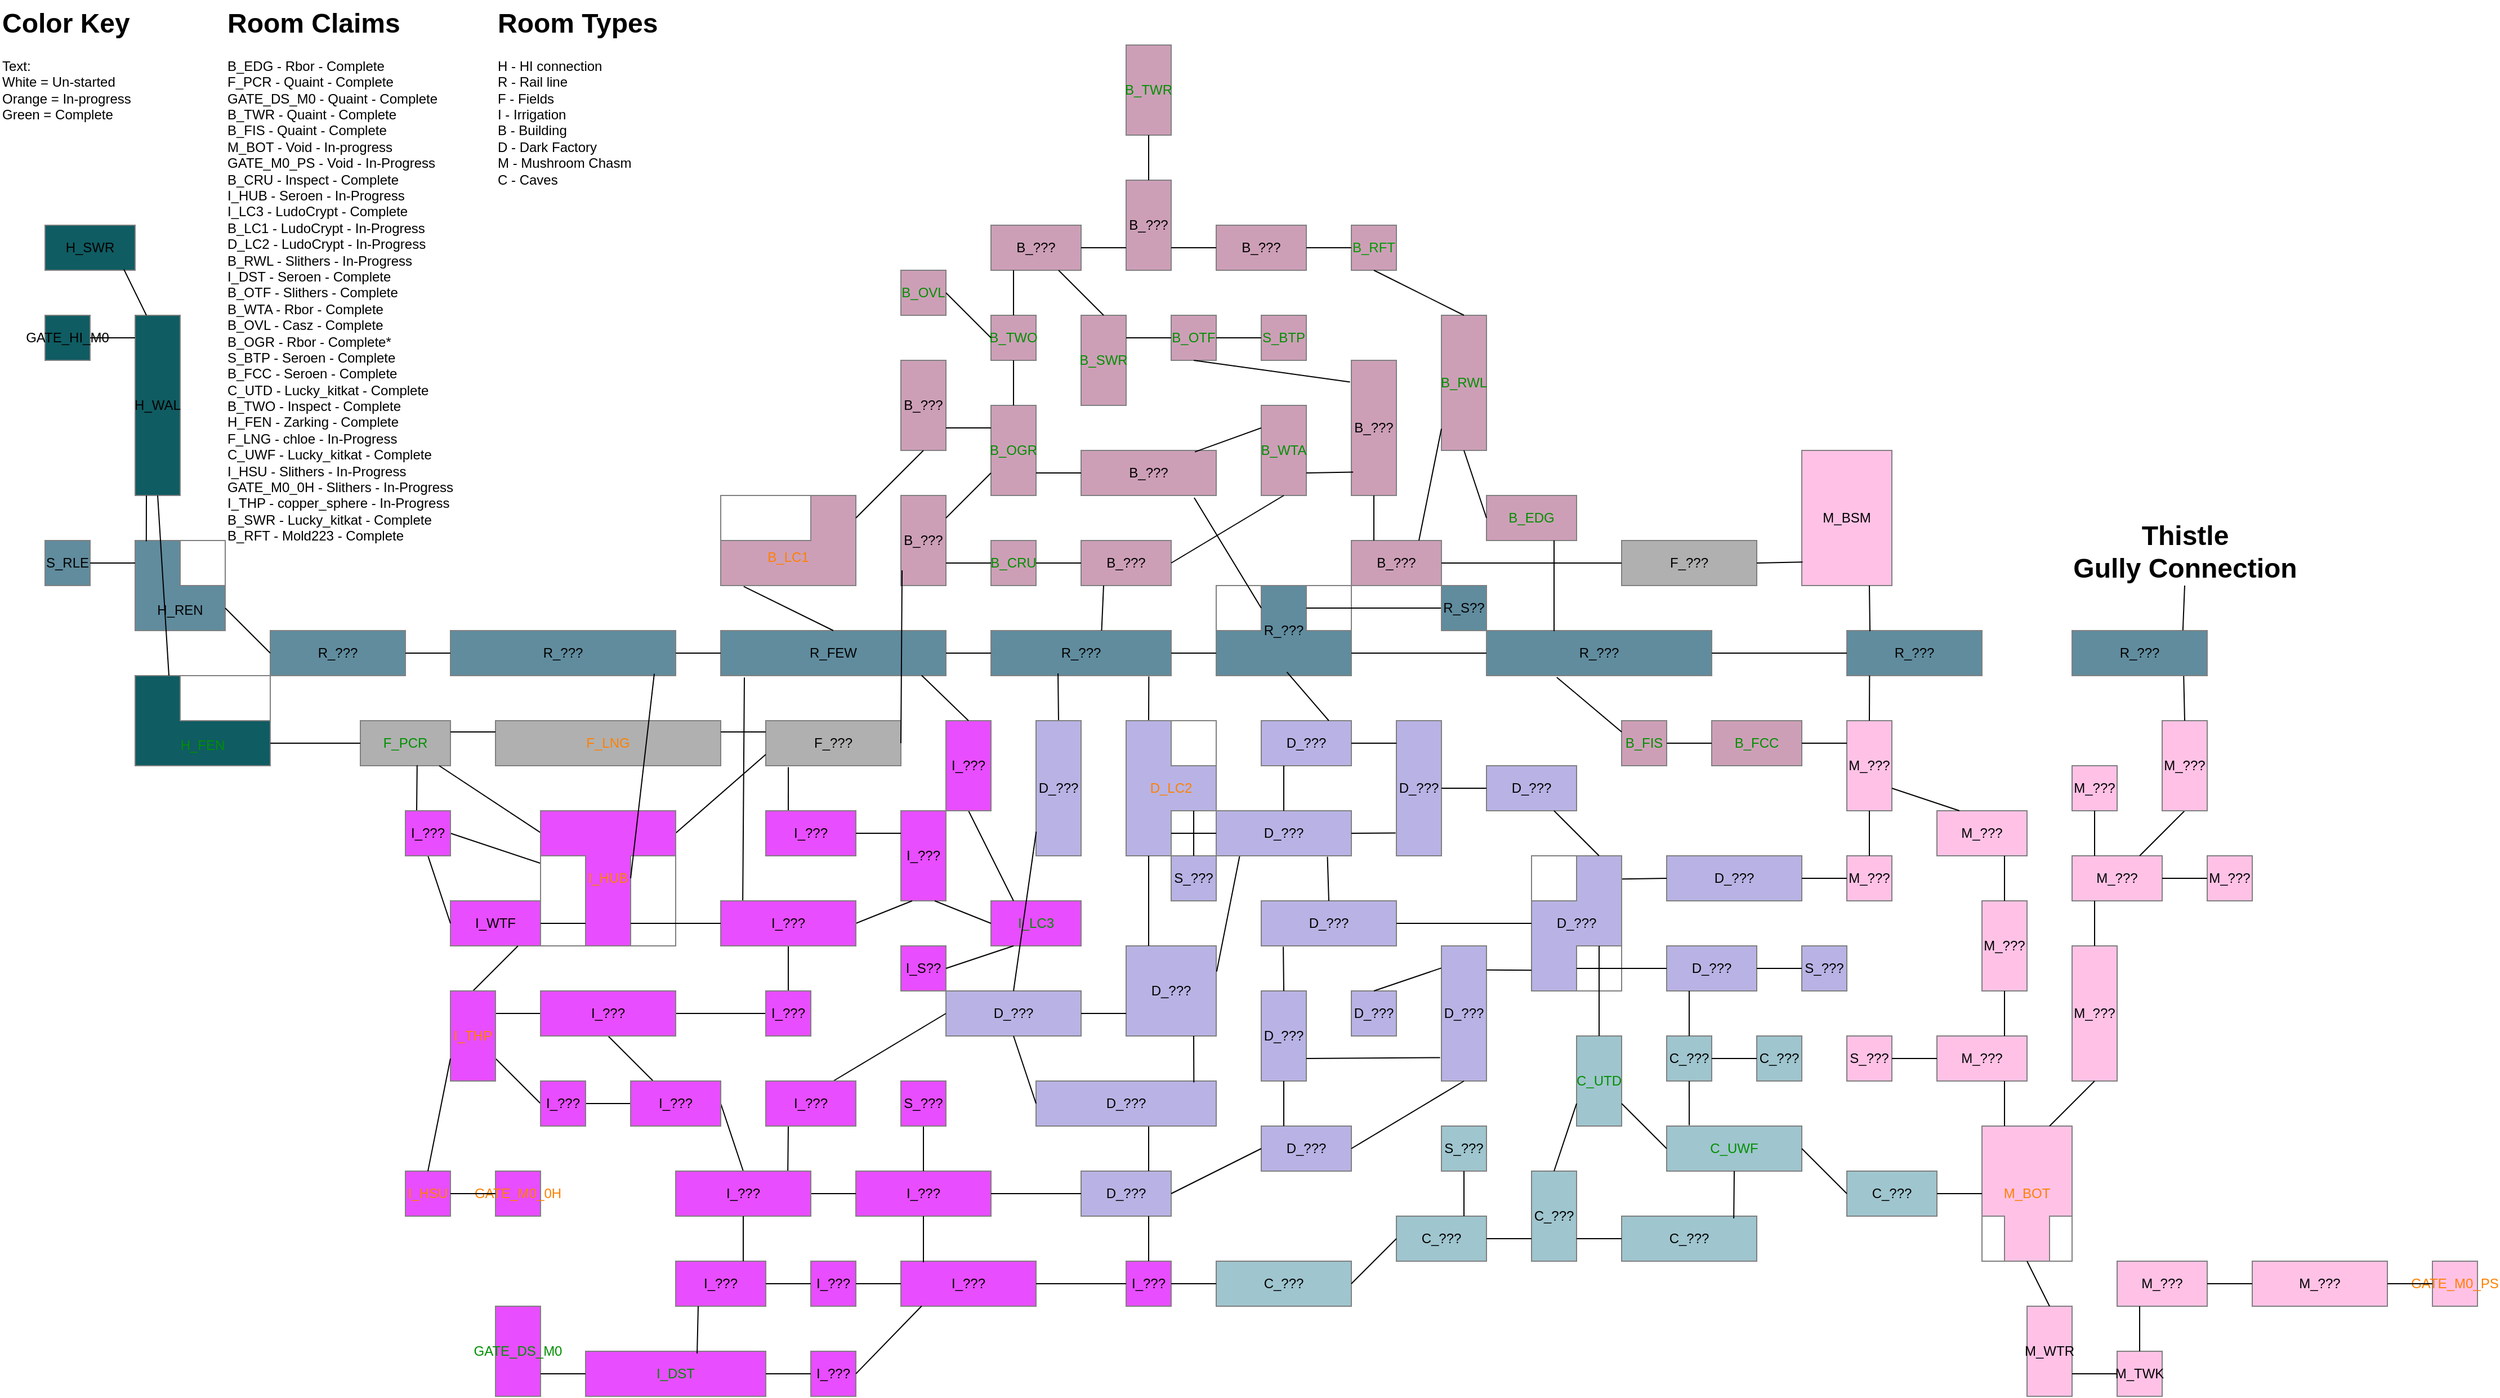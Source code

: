 <mxfile version="24.8.9">
  <diagram name="Page-1" id="XTcU6Ef8AxEBCsLpcCzg">
    <mxGraphModel dx="2440" dy="1454" grid="1" gridSize="10" guides="1" tooltips="1" connect="1" arrows="1" fold="1" page="1" pageScale="1" pageWidth="2400" pageHeight="1400" math="0" shadow="0">
      <root>
        <mxCell id="0" />
        <mxCell id="1" parent="0" />
        <mxCell id="xOM6naVSiYGiHTlQFhch-24" value="I_HUB" style="rounded=0;whiteSpace=wrap;html=1;fillColor=#E84DFF;fontColor=#000000;strokeColor=#000000;labelBackgroundColor=none;" parent="1" vertex="1">
          <mxGeometry x="520" y="720" width="120" height="120" as="geometry" />
        </mxCell>
        <mxCell id="9MZPK8-o0bV_knBi3Sjz-4" value="GATE_M0_PS" style="whiteSpace=wrap;html=1;aspect=fixed;direction=south;fillColor=#FFC2E6;strokeColor=#808080;fontColor=#FF8000;" parent="1" vertex="1">
          <mxGeometry x="2200" y="1120" width="40" height="40" as="geometry" />
        </mxCell>
        <mxCell id="MTgpYZWxmv6mEcWsi6_U-4" value="GATE_DS_M0" style="rounded=0;whiteSpace=wrap;html=1;fillColor=#E84DFF;strokeColor=#808080;fontColor=#008F00;" parent="1" vertex="1">
          <mxGeometry x="480" y="1160" width="40" height="80" as="geometry" />
        </mxCell>
        <mxCell id="MTgpYZWxmv6mEcWsi6_U-5" value="GATE_HI_M0" style="rounded=0;whiteSpace=wrap;html=1;fillColor=#0F5C62;strokeColor=#808080;labelBackgroundColor=none;fontColor=#000000;" parent="1" vertex="1">
          <mxGeometry x="80" y="280" width="40" height="40" as="geometry" />
        </mxCell>
        <mxCell id="xOM6naVSiYGiHTlQFhch-2" value="H_WAL" style="rounded=0;whiteSpace=wrap;html=1;fillColor=#0F5C62;strokeColor=#808080;labelBackgroundColor=none;fontColor=#000000;" parent="1" vertex="1">
          <mxGeometry x="160" y="280" width="40" height="160" as="geometry" />
        </mxCell>
        <mxCell id="xOM6naVSiYGiHTlQFhch-3" value="&lt;div&gt;&lt;br&gt;&lt;/div&gt;&lt;div&gt;&lt;br&gt;&lt;/div&gt;&lt;div&gt;&lt;br&gt;&lt;/div&gt;H_REN" style="rounded=0;whiteSpace=wrap;html=1;fillColor=#608C9E;strokeColor=#808080;labelBackgroundColor=none;fontColor=#000000;" parent="1" vertex="1">
          <mxGeometry x="160" y="480" width="80" height="80" as="geometry" />
        </mxCell>
        <mxCell id="xOM6naVSiYGiHTlQFhch-5" value="" style="endArrow=none;html=1;rounded=0;labelBackgroundColor=none;fontColor=#000000;exitX=0.124;exitY=0.009;exitDx=0;exitDy=0;exitPerimeter=0;entryX=0.25;entryY=1;entryDx=0;entryDy=0;" parent="1" source="xOM6naVSiYGiHTlQFhch-3" target="xOM6naVSiYGiHTlQFhch-2" edge="1">
          <mxGeometry width="50" height="50" relative="1" as="geometry">
            <mxPoint x="220" y="460" as="sourcePoint" />
            <mxPoint x="160" y="450" as="targetPoint" />
          </mxGeometry>
        </mxCell>
        <mxCell id="xOM6naVSiYGiHTlQFhch-6" value="" style="endArrow=none;html=1;rounded=0;exitX=1;exitY=0.5;exitDx=0;exitDy=0;entryX=0;entryY=0.125;entryDx=0;entryDy=0;entryPerimeter=0;labelBackgroundColor=none;fontColor=#000000;" parent="1" source="MTgpYZWxmv6mEcWsi6_U-5" target="xOM6naVSiYGiHTlQFhch-2" edge="1">
          <mxGeometry width="50" height="50" relative="1" as="geometry">
            <mxPoint x="80" y="430" as="sourcePoint" />
            <mxPoint x="150" y="280" as="targetPoint" />
          </mxGeometry>
        </mxCell>
        <mxCell id="xOM6naVSiYGiHTlQFhch-7" value="R_???" style="rounded=0;whiteSpace=wrap;html=1;strokeColor=#808080;labelBackgroundColor=none;fontColor=#000000;fillColor=#608C9E;" parent="1" vertex="1">
          <mxGeometry x="280" y="560" width="120" height="40" as="geometry" />
        </mxCell>
        <mxCell id="xOM6naVSiYGiHTlQFhch-8" value="" style="endArrow=none;html=1;rounded=0;exitX=1;exitY=0.75;exitDx=0;exitDy=0;labelBackgroundColor=none;fontColor=#000000;entryX=0;entryY=0.5;entryDx=0;entryDy=0;" parent="1" source="xOM6naVSiYGiHTlQFhch-3" target="xOM6naVSiYGiHTlQFhch-7" edge="1">
          <mxGeometry width="50" height="50" relative="1" as="geometry">
            <mxPoint x="240.0" y="579.64" as="sourcePoint" />
            <mxPoint x="280" y="530" as="targetPoint" />
          </mxGeometry>
        </mxCell>
        <mxCell id="xOM6naVSiYGiHTlQFhch-10" value="F_PCR" style="rounded=0;whiteSpace=wrap;html=1;fillColor=#B0B0B0;fontColor=#008F00;strokeColor=#808080;labelBackgroundColor=none;" parent="1" vertex="1">
          <mxGeometry x="360" y="640" width="80" height="40" as="geometry" />
        </mxCell>
        <mxCell id="xOM6naVSiYGiHTlQFhch-13" value="S_RLE" style="rounded=0;whiteSpace=wrap;html=1;fillColor=#608C9E;strokeColor=#808080;labelBackgroundColor=none;fontColor=#000000;" parent="1" vertex="1">
          <mxGeometry x="80" y="480" width="40" height="40" as="geometry" />
        </mxCell>
        <mxCell id="xOM6naVSiYGiHTlQFhch-14" value="" style="endArrow=none;html=1;rounded=0;exitX=1;exitY=0.5;exitDx=0;exitDy=0;entryX=0;entryY=0.25;entryDx=0;entryDy=0;labelBackgroundColor=none;fontColor=#000000;" parent="1" source="xOM6naVSiYGiHTlQFhch-13" target="xOM6naVSiYGiHTlQFhch-3" edge="1">
          <mxGeometry width="50" height="50" relative="1" as="geometry">
            <mxPoint x="100" y="640" as="sourcePoint" />
            <mxPoint x="150" y="590" as="targetPoint" />
          </mxGeometry>
        </mxCell>
        <mxCell id="xOM6naVSiYGiHTlQFhch-15" value="F_LNG" style="rounded=0;whiteSpace=wrap;html=1;fillColor=#b0b0b0;fontColor=#FF8000;strokeColor=#808080;labelBackgroundColor=none;" parent="1" vertex="1">
          <mxGeometry x="480" y="640" width="200" height="40" as="geometry" />
        </mxCell>
        <mxCell id="xOM6naVSiYGiHTlQFhch-16" value="" style="endArrow=none;html=1;rounded=0;entryX=0;entryY=0.25;entryDx=0;entryDy=0;exitX=1;exitY=0.25;exitDx=0;exitDy=0;labelBackgroundColor=none;fontColor=#000000;" parent="1" source="xOM6naVSiYGiHTlQFhch-10" target="xOM6naVSiYGiHTlQFhch-15" edge="1">
          <mxGeometry width="50" height="50" relative="1" as="geometry">
            <mxPoint x="440" y="650" as="sourcePoint" />
            <mxPoint x="480" y="650" as="targetPoint" />
          </mxGeometry>
        </mxCell>
        <mxCell id="xOM6naVSiYGiHTlQFhch-17" value="R_???" style="rounded=0;whiteSpace=wrap;html=1;strokeColor=#808080;labelBackgroundColor=none;fontColor=#000000;fillColor=#608C9E;" parent="1" vertex="1">
          <mxGeometry x="440" y="560" width="200" height="40" as="geometry" />
        </mxCell>
        <mxCell id="xOM6naVSiYGiHTlQFhch-23" value="" style="endArrow=none;html=1;rounded=0;exitX=1;exitY=0.5;exitDx=0;exitDy=0;entryX=0;entryY=0.5;entryDx=0;entryDy=0;labelBackgroundColor=none;fontColor=#000000;" parent="1" source="xOM6naVSiYGiHTlQFhch-7" target="xOM6naVSiYGiHTlQFhch-17" edge="1">
          <mxGeometry width="50" height="50" relative="1" as="geometry">
            <mxPoint x="470" y="550" as="sourcePoint" />
            <mxPoint x="520" y="500" as="targetPoint" />
          </mxGeometry>
        </mxCell>
        <mxCell id="xOM6naVSiYGiHTlQFhch-27" value="" style="endArrow=none;html=1;rounded=0;entryX=0.005;entryY=0.165;entryDx=0;entryDy=0;entryPerimeter=0;labelBackgroundColor=none;fontColor=#000000;" parent="1" target="xOM6naVSiYGiHTlQFhch-24" edge="1">
          <mxGeometry width="50" height="50" relative="1" as="geometry">
            <mxPoint x="430" y="680" as="sourcePoint" />
            <mxPoint x="500" y="700" as="targetPoint" />
          </mxGeometry>
        </mxCell>
        <mxCell id="xOM6naVSiYGiHTlQFhch-28" value="F_???" style="rounded=0;whiteSpace=wrap;html=1;fillColor=#b0b0b0;fontColor=#000000;strokeColor=#808080;labelBackgroundColor=none;" parent="1" vertex="1">
          <mxGeometry x="720" y="640" width="120" height="40" as="geometry" />
        </mxCell>
        <mxCell id="xOM6naVSiYGiHTlQFhch-29" value="" style="endArrow=none;html=1;rounded=0;exitX=1.001;exitY=0.165;exitDx=0;exitDy=0;entryX=0;entryY=0.75;entryDx=0;entryDy=0;exitPerimeter=0;labelBackgroundColor=none;fontColor=#000000;" parent="1" source="xOM6naVSiYGiHTlQFhch-24" target="xOM6naVSiYGiHTlQFhch-28" edge="1">
          <mxGeometry width="50" height="50" relative="1" as="geometry">
            <mxPoint x="690" y="760" as="sourcePoint" />
            <mxPoint x="740" y="710" as="targetPoint" />
          </mxGeometry>
        </mxCell>
        <mxCell id="xOM6naVSiYGiHTlQFhch-30" value="" style="endArrow=none;html=1;rounded=0;exitX=1;exitY=0.25;exitDx=0;exitDy=0;entryX=0;entryY=0.25;entryDx=0;entryDy=0;labelBackgroundColor=none;fontColor=#000000;" parent="1" source="xOM6naVSiYGiHTlQFhch-15" target="xOM6naVSiYGiHTlQFhch-28" edge="1">
          <mxGeometry width="50" height="50" relative="1" as="geometry">
            <mxPoint x="710" y="610" as="sourcePoint" />
            <mxPoint x="760" y="560" as="targetPoint" />
          </mxGeometry>
        </mxCell>
        <mxCell id="xOM6naVSiYGiHTlQFhch-32" value="I_???" style="rounded=0;whiteSpace=wrap;html=1;fillColor=#E84DFF;strokeColor=#000000;fontColor=#000000;labelBackgroundColor=none;" parent="1" vertex="1">
          <mxGeometry x="400" y="720" width="40" height="40" as="geometry" />
        </mxCell>
        <mxCell id="xOM6naVSiYGiHTlQFhch-33" value="" style="endArrow=none;html=1;rounded=0;entryX=0.63;entryY=0.99;entryDx=0;entryDy=0;exitX=0.25;exitY=0;exitDx=0;exitDy=0;labelBackgroundColor=none;fontColor=#000000;entryPerimeter=0;" parent="1" source="S0d0YL0GW_H3N_ao3yUP-56" target="xOM6naVSiYGiHTlQFhch-10" edge="1">
          <mxGeometry width="50" height="50" relative="1" as="geometry">
            <mxPoint x="340" y="740" as="sourcePoint" />
            <mxPoint x="340" y="700" as="targetPoint" />
          </mxGeometry>
        </mxCell>
        <mxCell id="xOM6naVSiYGiHTlQFhch-36" value="I_WTF" style="rounded=0;whiteSpace=wrap;html=1;fillColor=#E84DFF;strokeColor=#808080;fontColor=#000000;labelBackgroundColor=none;" parent="1" vertex="1">
          <mxGeometry x="440" y="800" width="80" height="40" as="geometry" />
        </mxCell>
        <mxCell id="xOM6naVSiYGiHTlQFhch-37" value="" style="endArrow=none;html=1;rounded=0;entryX=0.5;entryY=1;entryDx=0;entryDy=0;exitX=0;exitY=0.5;exitDx=0;exitDy=0;labelBackgroundColor=none;fontColor=#000000;" parent="1" source="xOM6naVSiYGiHTlQFhch-36" target="xOM6naVSiYGiHTlQFhch-32" edge="1">
          <mxGeometry width="50" height="50" relative="1" as="geometry">
            <mxPoint x="345" y="900" as="sourcePoint" />
            <mxPoint x="395" y="850" as="targetPoint" />
          </mxGeometry>
        </mxCell>
        <mxCell id="xOM6naVSiYGiHTlQFhch-42" value="I_???" style="rounded=0;whiteSpace=wrap;html=1;fillColor=#E84DFF;strokeColor=#000000;fontColor=#000000;labelBackgroundColor=none;" parent="1" vertex="1">
          <mxGeometry x="680" y="800" width="120" height="40" as="geometry" />
        </mxCell>
        <mxCell id="xOM6naVSiYGiHTlQFhch-47" value="" style="endArrow=none;html=1;rounded=0;entryX=0.167;entryY=1.03;entryDx=0;entryDy=0;entryPerimeter=0;exitX=0.25;exitY=0;exitDx=0;exitDy=0;labelBackgroundColor=none;fontColor=#000000;" parent="1" source="xOM6naVSiYGiHTlQFhch-49" target="xOM6naVSiYGiHTlQFhch-28" edge="1">
          <mxGeometry width="50" height="50" relative="1" as="geometry">
            <mxPoint x="820" y="785" as="sourcePoint" />
            <mxPoint x="870" y="735" as="targetPoint" />
          </mxGeometry>
        </mxCell>
        <mxCell id="xOM6naVSiYGiHTlQFhch-49" value="I_???" style="rounded=0;whiteSpace=wrap;html=1;fillColor=#E84DFF;strokeColor=#808080;fontColor=#000000;labelBackgroundColor=none;" parent="1" vertex="1">
          <mxGeometry x="720" y="720" width="80" height="40" as="geometry" />
        </mxCell>
        <mxCell id="xOM6naVSiYGiHTlQFhch-50" value="I_???" style="rounded=0;whiteSpace=wrap;html=1;fillColor=#E84DFF;strokeColor=#808080;fontColor=#000000;labelBackgroundColor=none;" parent="1" vertex="1">
          <mxGeometry x="840" y="720" width="40" height="80" as="geometry" />
        </mxCell>
        <mxCell id="xOM6naVSiYGiHTlQFhch-51" value="H_SWR" style="rounded=0;whiteSpace=wrap;html=1;fillColor=#0F5C62;strokeColor=#808080;labelBackgroundColor=none;fontColor=#000000;" parent="1" vertex="1">
          <mxGeometry x="80" y="200" width="80" height="40" as="geometry" />
        </mxCell>
        <mxCell id="xOM6naVSiYGiHTlQFhch-54" value="" style="endArrow=none;html=1;rounded=0;exitX=0.25;exitY=0;exitDx=0;exitDy=0;entryX=0.875;entryY=0.98;entryDx=0;entryDy=0;entryPerimeter=0;labelBackgroundColor=none;fontColor=#000000;" parent="1" source="xOM6naVSiYGiHTlQFhch-2" target="xOM6naVSiYGiHTlQFhch-51" edge="1">
          <mxGeometry width="50" height="50" relative="1" as="geometry">
            <mxPoint x="190" y="350" as="sourcePoint" />
            <mxPoint x="240" y="300" as="targetPoint" />
          </mxGeometry>
        </mxCell>
        <mxCell id="xOM6naVSiYGiHTlQFhch-55" value="" style="endArrow=none;html=1;rounded=0;exitX=1;exitY=0.5;exitDx=0;exitDy=0;entryX=0;entryY=0.25;entryDx=0;entryDy=0;labelBackgroundColor=none;fontColor=#000000;" parent="1" source="xOM6naVSiYGiHTlQFhch-49" target="xOM6naVSiYGiHTlQFhch-50" edge="1">
          <mxGeometry width="50" height="50" relative="1" as="geometry">
            <mxPoint x="800" y="850" as="sourcePoint" />
            <mxPoint x="850" y="800" as="targetPoint" />
          </mxGeometry>
        </mxCell>
        <mxCell id="xOM6naVSiYGiHTlQFhch-56" value="" style="endArrow=none;html=1;rounded=0;entryX=0.25;entryY=1;entryDx=0;entryDy=0;exitX=1;exitY=0.5;exitDx=0;exitDy=0;labelBackgroundColor=none;fontColor=#000000;" parent="1" source="xOM6naVSiYGiHTlQFhch-42" target="xOM6naVSiYGiHTlQFhch-50" edge="1">
          <mxGeometry width="50" height="50" relative="1" as="geometry">
            <mxPoint x="800" y="890" as="sourcePoint" />
            <mxPoint x="850" y="840" as="targetPoint" />
          </mxGeometry>
        </mxCell>
        <mxCell id="xOM6naVSiYGiHTlQFhch-58" value="R_FEW" style="rounded=0;whiteSpace=wrap;html=1;strokeColor=#808080;labelBackgroundColor=none;fontColor=#000000;fillColor=#608C9E;" parent="1" vertex="1">
          <mxGeometry x="680" y="560" width="200" height="40" as="geometry" />
        </mxCell>
        <mxCell id="xOM6naVSiYGiHTlQFhch-59" value="" style="endArrow=none;html=1;rounded=0;exitX=1;exitY=0.5;exitDx=0;exitDy=0;entryX=0;entryY=0.5;entryDx=0;entryDy=0;labelBackgroundColor=none;fontColor=#000000;" parent="1" source="xOM6naVSiYGiHTlQFhch-17" target="xOM6naVSiYGiHTlQFhch-58" edge="1">
          <mxGeometry width="50" height="50" relative="1" as="geometry">
            <mxPoint x="640" y="540" as="sourcePoint" />
            <mxPoint x="690" y="490" as="targetPoint" />
          </mxGeometry>
        </mxCell>
        <mxCell id="S0d0YL0GW_H3N_ao3yUP-3" value="" style="endArrow=none;html=1;rounded=0;exitX=0.163;exitY=0.03;exitDx=0;exitDy=0;exitPerimeter=0;entryX=0.105;entryY=1.042;entryDx=0;entryDy=0;entryPerimeter=0;labelBackgroundColor=none;fontColor=#000000;" parent="1" source="xOM6naVSiYGiHTlQFhch-42" target="xOM6naVSiYGiHTlQFhch-58" edge="1">
          <mxGeometry width="50" height="50" relative="1" as="geometry">
            <mxPoint x="660" y="790" as="sourcePoint" />
            <mxPoint x="710" y="740" as="targetPoint" />
          </mxGeometry>
        </mxCell>
        <mxCell id="S0d0YL0GW_H3N_ao3yUP-5" value="I_???" style="rounded=0;whiteSpace=wrap;html=1;fillColor=#E84DFF;strokeColor=#000000;fontColor=#000000;labelBackgroundColor=none;" parent="1" vertex="1">
          <mxGeometry x="440" y="880" width="40" height="80" as="geometry" />
        </mxCell>
        <mxCell id="S0d0YL0GW_H3N_ao3yUP-9" value="" style="endArrow=none;html=1;rounded=0;entryX=0.75;entryY=1;entryDx=0;entryDy=0;exitX=0.5;exitY=0;exitDx=0;exitDy=0;labelBackgroundColor=none;fontColor=#000000;" parent="1" source="S0d0YL0GW_H3N_ao3yUP-5" target="xOM6naVSiYGiHTlQFhch-36" edge="1">
          <mxGeometry width="50" height="50" relative="1" as="geometry">
            <mxPoint x="530" y="870" as="sourcePoint" />
            <mxPoint x="550" y="830" as="targetPoint" />
          </mxGeometry>
        </mxCell>
        <mxCell id="S0d0YL0GW_H3N_ao3yUP-11" value="I_???" style="rounded=0;whiteSpace=wrap;html=1;fillColor=#E84DFF;strokeColor=#000000;fontColor=#000000;labelBackgroundColor=none;" parent="1" vertex="1">
          <mxGeometry x="520" y="880" width="120" height="40" as="geometry" />
        </mxCell>
        <mxCell id="S0d0YL0GW_H3N_ao3yUP-12" value="" style="endArrow=none;html=1;rounded=0;exitX=1;exitY=0.25;exitDx=0;exitDy=0;entryX=0;entryY=0.5;entryDx=0;entryDy=0;labelBackgroundColor=none;fontColor=#000000;" parent="1" source="S0d0YL0GW_H3N_ao3yUP-5" target="S0d0YL0GW_H3N_ao3yUP-11" edge="1">
          <mxGeometry width="50" height="50" relative="1" as="geometry">
            <mxPoint x="360" y="930" as="sourcePoint" />
            <mxPoint x="410" y="880" as="targetPoint" />
          </mxGeometry>
        </mxCell>
        <mxCell id="S0d0YL0GW_H3N_ao3yUP-14" value="I_???" style="rounded=0;whiteSpace=wrap;html=1;fillColor=#E84DFF;strokeColor=#000000;fontColor=#000000;labelBackgroundColor=none;" parent="1" vertex="1">
          <mxGeometry x="520" y="960" width="40" height="40" as="geometry" />
        </mxCell>
        <mxCell id="S0d0YL0GW_H3N_ao3yUP-15" value="I_???" style="rounded=0;whiteSpace=wrap;html=1;fillColor=#E84DFF;strokeColor=#000000;fontColor=#000000;labelBackgroundColor=none;" parent="1" vertex="1">
          <mxGeometry x="600" y="960" width="80" height="40" as="geometry" />
        </mxCell>
        <mxCell id="S0d0YL0GW_H3N_ao3yUP-16" value="I_???" style="rounded=0;whiteSpace=wrap;html=1;fillColor=#E84DFF;strokeColor=#000000;fontColor=#000000;labelBackgroundColor=none;" parent="1" vertex="1">
          <mxGeometry x="720" y="880" width="40" height="40" as="geometry" />
        </mxCell>
        <mxCell id="S0d0YL0GW_H3N_ao3yUP-17" value="" style="endArrow=none;html=1;rounded=0;exitX=0.5;exitY=0;exitDx=0;exitDy=0;entryX=0.5;entryY=1;entryDx=0;entryDy=0;labelBackgroundColor=none;fontColor=#000000;" parent="1" source="S0d0YL0GW_H3N_ao3yUP-16" target="xOM6naVSiYGiHTlQFhch-42" edge="1">
          <mxGeometry width="50" height="50" relative="1" as="geometry">
            <mxPoint x="800" y="930" as="sourcePoint" />
            <mxPoint x="850" y="880" as="targetPoint" />
          </mxGeometry>
        </mxCell>
        <mxCell id="S0d0YL0GW_H3N_ao3yUP-18" value="" style="endArrow=none;html=1;rounded=0;exitX=1;exitY=0.5;exitDx=0;exitDy=0;entryX=0;entryY=0.5;entryDx=0;entryDy=0;labelBackgroundColor=none;fontColor=#000000;" parent="1" source="S0d0YL0GW_H3N_ao3yUP-11" target="S0d0YL0GW_H3N_ao3yUP-16" edge="1">
          <mxGeometry width="50" height="50" relative="1" as="geometry">
            <mxPoint x="770" y="980" as="sourcePoint" />
            <mxPoint x="820" y="930" as="targetPoint" />
          </mxGeometry>
        </mxCell>
        <mxCell id="S0d0YL0GW_H3N_ao3yUP-19" value="" style="endArrow=none;html=1;rounded=0;entryX=0.5;entryY=1;entryDx=0;entryDy=0;exitX=0.25;exitY=0;exitDx=0;exitDy=0;labelBackgroundColor=none;fontColor=#000000;" parent="1" source="S0d0YL0GW_H3N_ao3yUP-15" target="S0d0YL0GW_H3N_ao3yUP-11" edge="1">
          <mxGeometry width="50" height="50" relative="1" as="geometry">
            <mxPoint x="690" y="1040" as="sourcePoint" />
            <mxPoint x="740" y="990" as="targetPoint" />
          </mxGeometry>
        </mxCell>
        <mxCell id="S0d0YL0GW_H3N_ao3yUP-20" value="" style="endArrow=none;html=1;rounded=0;exitX=1;exitY=0.5;exitDx=0;exitDy=0;entryX=0;entryY=0.5;entryDx=0;entryDy=0;labelBackgroundColor=none;fontColor=#000000;" parent="1" source="S0d0YL0GW_H3N_ao3yUP-14" target="S0d0YL0GW_H3N_ao3yUP-15" edge="1">
          <mxGeometry width="50" height="50" relative="1" as="geometry">
            <mxPoint x="690" y="1040" as="sourcePoint" />
            <mxPoint x="740" y="990" as="targetPoint" />
          </mxGeometry>
        </mxCell>
        <mxCell id="S0d0YL0GW_H3N_ao3yUP-21" value="" style="endArrow=none;html=1;rounded=0;exitX=1;exitY=0.75;exitDx=0;exitDy=0;entryX=0;entryY=0.5;entryDx=0;entryDy=0;labelBackgroundColor=none;fontColor=#000000;" parent="1" source="S0d0YL0GW_H3N_ao3yUP-5" target="S0d0YL0GW_H3N_ao3yUP-14" edge="1">
          <mxGeometry width="50" height="50" relative="1" as="geometry">
            <mxPoint x="410" y="1060" as="sourcePoint" />
            <mxPoint x="460" y="1010" as="targetPoint" />
          </mxGeometry>
        </mxCell>
        <mxCell id="S0d0YL0GW_H3N_ao3yUP-22" value="I_???" style="rounded=0;whiteSpace=wrap;html=1;fillColor=#E84DFF;strokeColor=#000000;fontColor=#000000;labelBackgroundColor=none;" parent="1" vertex="1">
          <mxGeometry x="640" y="1040" width="120" height="40" as="geometry" />
        </mxCell>
        <mxCell id="S0d0YL0GW_H3N_ao3yUP-23" value="" style="endArrow=none;html=1;rounded=0;entryX=1;entryY=0.5;entryDx=0;entryDy=0;exitX=0.5;exitY=0;exitDx=0;exitDy=0;labelBackgroundColor=none;fontColor=#000000;" parent="1" source="S0d0YL0GW_H3N_ao3yUP-22" target="S0d0YL0GW_H3N_ao3yUP-15" edge="1">
          <mxGeometry width="50" height="50" relative="1" as="geometry">
            <mxPoint x="770" y="1010" as="sourcePoint" />
            <mxPoint x="820" y="960" as="targetPoint" />
          </mxGeometry>
        </mxCell>
        <mxCell id="S0d0YL0GW_H3N_ao3yUP-24" value="I_???" style="rounded=0;whiteSpace=wrap;html=1;fillColor=#E84DFF;strokeColor=#000000;fontColor=#000000;labelBackgroundColor=none;" parent="1" vertex="1">
          <mxGeometry x="720" y="960" width="80" height="40" as="geometry" />
        </mxCell>
        <mxCell id="S0d0YL0GW_H3N_ao3yUP-25" value="" style="endArrow=none;html=1;rounded=0;exitX=0.83;exitY=-0.006;exitDx=0;exitDy=0;exitPerimeter=0;entryX=0.25;entryY=1;entryDx=0;entryDy=0;labelBackgroundColor=none;fontColor=#000000;" parent="1" source="S0d0YL0GW_H3N_ao3yUP-22" target="S0d0YL0GW_H3N_ao3yUP-24" edge="1">
          <mxGeometry width="50" height="50" relative="1" as="geometry">
            <mxPoint x="820" y="1070" as="sourcePoint" />
            <mxPoint x="870" y="1020" as="targetPoint" />
          </mxGeometry>
        </mxCell>
        <mxCell id="S0d0YL0GW_H3N_ao3yUP-26" value="I_LC3" style="rounded=0;whiteSpace=wrap;html=1;fillColor=#E84DFF;strokeColor=#808080;fontColor=#008F00;labelBackgroundColor=none;" parent="1" vertex="1">
          <mxGeometry x="920" y="800" width="80" height="40" as="geometry" />
        </mxCell>
        <mxCell id="S0d0YL0GW_H3N_ao3yUP-27" value="" style="endArrow=none;html=1;rounded=0;entryX=0.75;entryY=1;entryDx=0;entryDy=0;exitX=0;exitY=0.5;exitDx=0;exitDy=0;labelBackgroundColor=none;fontColor=#000000;" parent="1" source="S0d0YL0GW_H3N_ao3yUP-26" target="xOM6naVSiYGiHTlQFhch-50" edge="1">
          <mxGeometry width="50" height="50" relative="1" as="geometry">
            <mxPoint x="870" y="920" as="sourcePoint" />
            <mxPoint x="920" y="870" as="targetPoint" />
          </mxGeometry>
        </mxCell>
        <mxCell id="S0d0YL0GW_H3N_ao3yUP-29" value="I_S??" style="rounded=0;whiteSpace=wrap;html=1;fillColor=#E84DFF;strokeColor=#808080;fontColor=#000000;labelBackgroundColor=none;" parent="1" vertex="1">
          <mxGeometry x="840" y="840" width="40" height="40" as="geometry" />
        </mxCell>
        <mxCell id="S0d0YL0GW_H3N_ao3yUP-30" value="" style="endArrow=none;html=1;rounded=0;entryX=0.25;entryY=1;entryDx=0;entryDy=0;exitX=1;exitY=0.5;exitDx=0;exitDy=0;labelBackgroundColor=none;fontColor=#000000;" parent="1" source="S0d0YL0GW_H3N_ao3yUP-29" target="S0d0YL0GW_H3N_ao3yUP-26" edge="1">
          <mxGeometry width="50" height="50" relative="1" as="geometry">
            <mxPoint x="910" y="930" as="sourcePoint" />
            <mxPoint x="960" y="880" as="targetPoint" />
          </mxGeometry>
        </mxCell>
        <mxCell id="S0d0YL0GW_H3N_ao3yUP-31" value="D_???" style="rounded=0;whiteSpace=wrap;html=1;fillColor=#B8B3E4;strokeColor=#808080;fontColor=#000000;labelBackgroundColor=none;" parent="1" vertex="1">
          <mxGeometry x="880" y="880" width="120" height="40" as="geometry" />
        </mxCell>
        <mxCell id="S0d0YL0GW_H3N_ao3yUP-32" value="" style="endArrow=none;html=1;rounded=0;entryX=0;entryY=0.5;entryDx=0;entryDy=0;exitX=0.75;exitY=0;exitDx=0;exitDy=0;labelBackgroundColor=none;fontColor=#000000;" parent="1" source="S0d0YL0GW_H3N_ao3yUP-24" target="S0d0YL0GW_H3N_ao3yUP-31" edge="1">
          <mxGeometry width="50" height="50" relative="1" as="geometry">
            <mxPoint x="890" y="1050" as="sourcePoint" />
            <mxPoint x="940" y="1000" as="targetPoint" />
          </mxGeometry>
        </mxCell>
        <mxCell id="S0d0YL0GW_H3N_ao3yUP-33" value="R_???" style="rounded=0;whiteSpace=wrap;html=1;strokeColor=#808080;labelBackgroundColor=none;fontColor=#000000;fillColor=#608C9E;" parent="1" vertex="1">
          <mxGeometry x="920" y="560" width="160" height="40" as="geometry" />
        </mxCell>
        <mxCell id="S0d0YL0GW_H3N_ao3yUP-34" value="" style="endArrow=none;html=1;rounded=0;entryX=0.372;entryY=0.95;entryDx=0;entryDy=0;entryPerimeter=0;exitX=0.5;exitY=0;exitDx=0;exitDy=0;labelBackgroundColor=none;fontColor=#000000;" parent="1" source="S0d0YL0GW_H3N_ao3yUP-35" target="S0d0YL0GW_H3N_ao3yUP-33" edge="1">
          <mxGeometry width="50" height="50" relative="1" as="geometry">
            <mxPoint x="941" y="650" as="sourcePoint" />
            <mxPoint x="1040" y="620" as="targetPoint" />
          </mxGeometry>
        </mxCell>
        <mxCell id="S0d0YL0GW_H3N_ao3yUP-35" value="D_???" style="rounded=0;whiteSpace=wrap;html=1;fillColor=#B8B3E4;strokeColor=#808080;fontColor=#000000;labelBackgroundColor=none;" parent="1" vertex="1">
          <mxGeometry x="960" y="640" width="40" height="120" as="geometry" />
        </mxCell>
        <mxCell id="S0d0YL0GW_H3N_ao3yUP-36" value="" style="endArrow=none;html=1;rounded=0;entryX=0.004;entryY=0.821;entryDx=0;entryDy=0;exitX=0.5;exitY=0;exitDx=0;exitDy=0;labelBackgroundColor=none;fontColor=#000000;entryPerimeter=0;" parent="1" source="S0d0YL0GW_H3N_ao3yUP-31" target="S0d0YL0GW_H3N_ao3yUP-35" edge="1">
          <mxGeometry width="50" height="50" relative="1" as="geometry">
            <mxPoint x="1040" y="805" as="sourcePoint" />
            <mxPoint x="1090" y="755" as="targetPoint" />
          </mxGeometry>
        </mxCell>
        <mxCell id="S0d0YL0GW_H3N_ao3yUP-28" value="" style="endArrow=none;html=1;rounded=0;exitX=0.25;exitY=0;exitDx=0;exitDy=0;entryX=0.5;entryY=1;entryDx=0;entryDy=0;labelBackgroundColor=none;fontColor=#000000;" parent="1" source="S0d0YL0GW_H3N_ao3yUP-26" target="Xuku15F_T-BmF6Uk8Pe0-52" edge="1">
          <mxGeometry width="50" height="50" relative="1" as="geometry">
            <mxPoint x="935" y="780" as="sourcePoint" />
            <mxPoint x="985" y="730" as="targetPoint" />
          </mxGeometry>
        </mxCell>
        <mxCell id="S0d0YL0GW_H3N_ao3yUP-37" value="I_???" style="rounded=0;whiteSpace=wrap;html=1;fillColor=#E84DFF;strokeColor=#808080;fontColor=#000000;labelBackgroundColor=none;" parent="1" vertex="1">
          <mxGeometry x="800" y="1040" width="120" height="40" as="geometry" />
        </mxCell>
        <mxCell id="S0d0YL0GW_H3N_ao3yUP-38" value="" style="endArrow=none;html=1;rounded=0;entryX=0;entryY=0.5;entryDx=0;entryDy=0;exitX=1;exitY=0.5;exitDx=0;exitDy=0;labelBackgroundColor=none;fontColor=#000000;" parent="1" source="S0d0YL0GW_H3N_ao3yUP-22" target="S0d0YL0GW_H3N_ao3yUP-37" edge="1">
          <mxGeometry width="50" height="50" relative="1" as="geometry">
            <mxPoint x="770" y="1170" as="sourcePoint" />
            <mxPoint x="820" y="1120" as="targetPoint" />
          </mxGeometry>
        </mxCell>
        <mxCell id="S0d0YL0GW_H3N_ao3yUP-39" value="I_???" style="rounded=0;whiteSpace=wrap;html=1;fillColor=#E84DFF;strokeColor=#000000;fontColor=#000000;labelBackgroundColor=none;" parent="1" vertex="1">
          <mxGeometry x="840" y="960" width="40" height="40" as="geometry" />
        </mxCell>
        <mxCell id="S0d0YL0GW_H3N_ao3yUP-40" value="" style="endArrow=none;html=1;rounded=0;exitX=0.5;exitY=0;exitDx=0;exitDy=0;entryX=0.5;entryY=1;entryDx=0;entryDy=0;labelBackgroundColor=none;fontColor=#000000;" parent="1" source="S0d0YL0GW_H3N_ao3yUP-37" target="S0d0YL0GW_H3N_ao3yUP-39" edge="1">
          <mxGeometry width="50" height="50" relative="1" as="geometry">
            <mxPoint x="910" y="1070" as="sourcePoint" />
            <mxPoint x="960" y="1020" as="targetPoint" />
          </mxGeometry>
        </mxCell>
        <mxCell id="S0d0YL0GW_H3N_ao3yUP-41" value="" style="endArrow=none;html=1;rounded=0;exitX=1;exitY=0.5;exitDx=0;exitDy=0;entryX=0;entryY=0.5;entryDx=0;entryDy=0;labelBackgroundColor=none;fontColor=#000000;" parent="1" source="xOM6naVSiYGiHTlQFhch-58" target="S0d0YL0GW_H3N_ao3yUP-33" edge="1">
          <mxGeometry width="50" height="50" relative="1" as="geometry">
            <mxPoint x="900" y="530" as="sourcePoint" />
            <mxPoint x="950" y="480" as="targetPoint" />
          </mxGeometry>
        </mxCell>
        <mxCell id="S0d0YL0GW_H3N_ao3yUP-42" value="D_???" style="rounded=0;whiteSpace=wrap;html=1;fillColor=#B8B3E4;strokeColor=#808080;fontColor=#000000;labelBackgroundColor=none;" parent="1" vertex="1">
          <mxGeometry x="960" y="960" width="160" height="40" as="geometry" />
        </mxCell>
        <mxCell id="S0d0YL0GW_H3N_ao3yUP-43" value="" style="endArrow=none;html=1;rounded=0;entryX=0.5;entryY=1;entryDx=0;entryDy=0;exitX=0;exitY=0.5;exitDx=0;exitDy=0;labelBackgroundColor=none;fontColor=#000000;" parent="1" source="S0d0YL0GW_H3N_ao3yUP-42" target="S0d0YL0GW_H3N_ao3yUP-31" edge="1">
          <mxGeometry width="50" height="50" relative="1" as="geometry">
            <mxPoint x="920" y="1190" as="sourcePoint" />
            <mxPoint x="970" y="1140" as="targetPoint" />
          </mxGeometry>
        </mxCell>
        <mxCell id="S0d0YL0GW_H3N_ao3yUP-44" value="D_???" style="rounded=0;whiteSpace=wrap;html=1;fillColor=#B8B3E4;strokeColor=#808080;fontColor=#000000;labelBackgroundColor=none;fillStyle=auto;" parent="1" vertex="1">
          <mxGeometry x="1040" y="840" width="80" height="80" as="geometry" />
        </mxCell>
        <mxCell id="S0d0YL0GW_H3N_ao3yUP-48" value="" style="rounded=0;whiteSpace=wrap;html=1;labelBackgroundColor=none;fontColor=#000000;" parent="1" vertex="1">
          <mxGeometry x="600" y="760" width="40" height="80" as="geometry" />
        </mxCell>
        <mxCell id="S0d0YL0GW_H3N_ao3yUP-45" value="" style="endArrow=none;html=1;rounded=0;exitX=1;exitY=0.5;exitDx=0;exitDy=0;entryX=0;entryY=0.75;entryDx=0;entryDy=0;labelBackgroundColor=none;fontColor=#000000;" parent="1" source="S0d0YL0GW_H3N_ao3yUP-31" target="S0d0YL0GW_H3N_ao3yUP-44" edge="1">
          <mxGeometry width="50" height="50" relative="1" as="geometry">
            <mxPoint x="1100" y="850" as="sourcePoint" />
            <mxPoint x="1150" y="800" as="targetPoint" />
          </mxGeometry>
        </mxCell>
        <mxCell id="S0d0YL0GW_H3N_ao3yUP-46" value="" style="endArrow=none;html=1;rounded=0;entryX=0.75;entryY=1;entryDx=0;entryDy=0;exitX=0.876;exitY=0.03;exitDx=0;exitDy=0;exitPerimeter=0;labelBackgroundColor=none;fontColor=#000000;" parent="1" source="S0d0YL0GW_H3N_ao3yUP-42" target="S0d0YL0GW_H3N_ao3yUP-44" edge="1">
          <mxGeometry width="50" height="50" relative="1" as="geometry">
            <mxPoint x="1170" y="960" as="sourcePoint" />
            <mxPoint x="1220" y="910" as="targetPoint" />
          </mxGeometry>
        </mxCell>
        <mxCell id="S0d0YL0GW_H3N_ao3yUP-47" value="" style="endArrow=none;html=1;rounded=0;entryX=0.876;entryY=1.018;entryDx=0;entryDy=0;entryPerimeter=0;labelBackgroundColor=none;fontColor=#000000;exitX=0.25;exitY=0;exitDx=0;exitDy=0;" parent="1" source="Xuku15F_T-BmF6Uk8Pe0-58" target="S0d0YL0GW_H3N_ao3yUP-33" edge="1">
          <mxGeometry width="50" height="50" relative="1" as="geometry">
            <mxPoint x="1100" y="630" as="sourcePoint" />
            <mxPoint x="1090" y="650" as="targetPoint" />
          </mxGeometry>
        </mxCell>
        <mxCell id="S0d0YL0GW_H3N_ao3yUP-51" value="" style="rounded=0;whiteSpace=wrap;html=1;labelBackgroundColor=none;fontColor=#000000;" parent="1" vertex="1">
          <mxGeometry x="520" y="760" width="40" height="80" as="geometry" />
        </mxCell>
        <mxCell id="xOM6naVSiYGiHTlQFhch-34" value="" style="endArrow=none;html=1;rounded=0;exitX=1;exitY=0.5;exitDx=0;exitDy=0;entryX=1;entryY=0.25;entryDx=0;entryDy=0;entryPerimeter=0;labelBackgroundColor=none;fontColor=#000000;" parent="1" source="xOM6naVSiYGiHTlQFhch-32" edge="1">
          <mxGeometry width="50" height="50" relative="1" as="geometry">
            <mxPoint x="500" y="860" as="sourcePoint" />
            <mxPoint x="560" y="780" as="targetPoint" />
          </mxGeometry>
        </mxCell>
        <mxCell id="S0d0YL0GW_H3N_ao3yUP-52" value="I_HUB" style="rounded=0;whiteSpace=wrap;html=1;fillColor=#E84DFF;fontColor=#FF8000;strokeColor=#808080;labelBackgroundColor=none;" parent="1" vertex="1">
          <mxGeometry x="520" y="720" width="120" height="120" as="geometry" />
        </mxCell>
        <mxCell id="S0d0YL0GW_H3N_ao3yUP-53" value="" style="rounded=0;whiteSpace=wrap;html=1;strokeColor=#808080;labelBackgroundColor=none;fontColor=#000000;" parent="1" vertex="1">
          <mxGeometry x="600" y="760" width="40" height="80" as="geometry" />
        </mxCell>
        <mxCell id="S0d0YL0GW_H3N_ao3yUP-54" value="" style="rounded=0;whiteSpace=wrap;html=1;strokeColor=#808080;labelBackgroundColor=none;fontColor=#000000;" parent="1" vertex="1">
          <mxGeometry x="520" y="760" width="40" height="80" as="geometry" />
        </mxCell>
        <mxCell id="S0d0YL0GW_H3N_ao3yUP-56" value="I_???" style="rounded=0;whiteSpace=wrap;html=1;fillColor=#E84DFF;strokeColor=#808080;fontColor=#000000;labelBackgroundColor=none;" parent="1" vertex="1">
          <mxGeometry x="400" y="720" width="40" height="40" as="geometry" />
        </mxCell>
        <mxCell id="S0d0YL0GW_H3N_ao3yUP-57" value="&lt;font color=&quot;#ff8000&quot;&gt;I_THP&lt;/font&gt;" style="rounded=0;whiteSpace=wrap;html=1;fillColor=#E84DFF;strokeColor=#808080;fontColor=#000000;labelBackgroundColor=none;" parent="1" vertex="1">
          <mxGeometry x="440" y="880" width="40" height="80" as="geometry" />
        </mxCell>
        <mxCell id="S0d0YL0GW_H3N_ao3yUP-58" value="I_???" style="rounded=0;whiteSpace=wrap;html=1;fillColor=#E84DFF;strokeColor=#808080;fontColor=#000000;labelBackgroundColor=none;" parent="1" vertex="1">
          <mxGeometry x="520" y="880" width="120" height="40" as="geometry" />
        </mxCell>
        <mxCell id="S0d0YL0GW_H3N_ao3yUP-59" value="I_???" style="rounded=0;whiteSpace=wrap;html=1;fillColor=#E84DFF;strokeColor=#808080;fontColor=#000000;labelBackgroundColor=none;" parent="1" vertex="1">
          <mxGeometry x="520" y="960" width="40" height="40" as="geometry" />
        </mxCell>
        <mxCell id="S0d0YL0GW_H3N_ao3yUP-60" value="I_???" style="rounded=0;whiteSpace=wrap;html=1;fillColor=#E84DFF;strokeColor=#808080;fontColor=#000000;labelBackgroundColor=none;" parent="1" vertex="1">
          <mxGeometry x="600" y="960" width="80" height="40" as="geometry" />
        </mxCell>
        <mxCell id="S0d0YL0GW_H3N_ao3yUP-61" value="I_???" style="rounded=0;whiteSpace=wrap;html=1;fillColor=#E84DFF;strokeColor=#808080;fontColor=#000000;labelBackgroundColor=none;" parent="1" vertex="1">
          <mxGeometry x="640" y="1040" width="120" height="40" as="geometry" />
        </mxCell>
        <mxCell id="S0d0YL0GW_H3N_ao3yUP-62" value="I_???" style="rounded=0;whiteSpace=wrap;html=1;fillColor=#E84DFF;strokeColor=#808080;fontColor=#000000;labelBackgroundColor=none;" parent="1" vertex="1">
          <mxGeometry x="720" y="960" width="80" height="40" as="geometry" />
        </mxCell>
        <mxCell id="S0d0YL0GW_H3N_ao3yUP-63" value="I_???" style="rounded=0;whiteSpace=wrap;html=1;fillColor=#E84DFF;strokeColor=#808080;fontColor=#000000;labelBackgroundColor=none;" parent="1" vertex="1">
          <mxGeometry x="720" y="880" width="40" height="40" as="geometry" />
        </mxCell>
        <mxCell id="S0d0YL0GW_H3N_ao3yUP-64" value="I_???" style="rounded=0;whiteSpace=wrap;html=1;fillColor=#E84DFF;strokeColor=#808080;fontColor=#000000;labelBackgroundColor=none;" parent="1" vertex="1">
          <mxGeometry x="680" y="800" width="120" height="40" as="geometry" />
        </mxCell>
        <mxCell id="S0d0YL0GW_H3N_ao3yUP-66" value="S_???" style="rounded=0;whiteSpace=wrap;html=1;fillColor=#E84DFF;strokeColor=#808080;fontColor=#000000;labelBackgroundColor=none;" parent="1" vertex="1">
          <mxGeometry x="840" y="960" width="40" height="40" as="geometry" />
        </mxCell>
        <mxCell id="S0d0YL0GW_H3N_ao3yUP-67" value="D_???" style="rounded=0;whiteSpace=wrap;html=1;fillColor=#B8B3E4;strokeColor=#808080;fontColor=#000000;labelBackgroundColor=none;" parent="1" vertex="1">
          <mxGeometry x="1000" y="1040" width="80" height="40" as="geometry" />
        </mxCell>
        <mxCell id="xOM6naVSiYGiHTlQFhch-38" value="" style="endArrow=none;html=1;rounded=0;exitX=1;exitY=0.5;exitDx=0;exitDy=0;entryX=1;entryY=0.75;entryDx=0;entryDy=0;entryPerimeter=0;labelBackgroundColor=none;fontColor=#000000;" parent="1" source="xOM6naVSiYGiHTlQFhch-36" edge="1">
          <mxGeometry width="50" height="50" relative="1" as="geometry">
            <mxPoint x="510" y="980" as="sourcePoint" />
            <mxPoint x="560" y="820" as="targetPoint" />
          </mxGeometry>
        </mxCell>
        <mxCell id="S0d0YL0GW_H3N_ao3yUP-68" value="I_???" style="rounded=0;whiteSpace=wrap;html=1;fillColor=#E84DFF;strokeColor=#808080;fontColor=#000000;labelBackgroundColor=none;" parent="1" vertex="1">
          <mxGeometry x="640" y="1120" width="80" height="40" as="geometry" />
        </mxCell>
        <mxCell id="S0d0YL0GW_H3N_ao3yUP-69" value="" style="endArrow=none;html=1;rounded=0;entryX=0.5;entryY=1;entryDx=0;entryDy=0;exitX=0.75;exitY=0;exitDx=0;exitDy=0;" parent="1" source="S0d0YL0GW_H3N_ao3yUP-68" target="S0d0YL0GW_H3N_ao3yUP-61" edge="1">
          <mxGeometry width="50" height="50" relative="1" as="geometry">
            <mxPoint x="760" y="1160" as="sourcePoint" />
            <mxPoint x="810" y="1110" as="targetPoint" />
          </mxGeometry>
        </mxCell>
        <mxCell id="S0d0YL0GW_H3N_ao3yUP-70" value="I_???" style="rounded=0;whiteSpace=wrap;html=1;fillColor=#E84DFF;strokeColor=#808080;fontColor=#000000;labelBackgroundColor=none;" parent="1" vertex="1">
          <mxGeometry x="760" y="1120" width="40" height="40" as="geometry" />
        </mxCell>
        <mxCell id="S0d0YL0GW_H3N_ao3yUP-71" value="I_???" style="rounded=0;whiteSpace=wrap;html=1;fillColor=#E84DFF;strokeColor=#808080;fontColor=#000000;labelBackgroundColor=none;" parent="1" vertex="1">
          <mxGeometry x="840" y="1120" width="120" height="40" as="geometry" />
        </mxCell>
        <mxCell id="S0d0YL0GW_H3N_ao3yUP-72" value="" style="endArrow=none;html=1;rounded=0;entryX=0;entryY=0.5;entryDx=0;entryDy=0;exitX=1;exitY=0.5;exitDx=0;exitDy=0;" parent="1" source="S0d0YL0GW_H3N_ao3yUP-68" target="S0d0YL0GW_H3N_ao3yUP-70" edge="1">
          <mxGeometry width="50" height="50" relative="1" as="geometry">
            <mxPoint x="500" y="1110" as="sourcePoint" />
            <mxPoint x="550" y="1060" as="targetPoint" />
          </mxGeometry>
        </mxCell>
        <mxCell id="S0d0YL0GW_H3N_ao3yUP-73" value="" style="endArrow=none;html=1;rounded=0;exitX=1;exitY=0.5;exitDx=0;exitDy=0;entryX=0;entryY=0.5;entryDx=0;entryDy=0;" parent="1" source="S0d0YL0GW_H3N_ao3yUP-70" target="S0d0YL0GW_H3N_ao3yUP-71" edge="1">
          <mxGeometry width="50" height="50" relative="1" as="geometry">
            <mxPoint x="860" y="1230" as="sourcePoint" />
            <mxPoint x="910" y="1180" as="targetPoint" />
          </mxGeometry>
        </mxCell>
        <mxCell id="S0d0YL0GW_H3N_ao3yUP-74" value="" style="endArrow=none;html=1;rounded=0;entryX=0.5;entryY=1;entryDx=0;entryDy=0;" parent="1" edge="1">
          <mxGeometry width="50" height="50" relative="1" as="geometry">
            <mxPoint x="860" y="1121" as="sourcePoint" />
            <mxPoint x="860" y="1080" as="targetPoint" />
          </mxGeometry>
        </mxCell>
        <mxCell id="S0d0YL0GW_H3N_ao3yUP-75" value="I_DST" style="rounded=0;whiteSpace=wrap;html=1;fillColor=#E84DFF;strokeColor=#808080;fontColor=#008F00;labelBackgroundColor=none;" parent="1" vertex="1">
          <mxGeometry x="560" y="1200" width="160" height="40" as="geometry" />
        </mxCell>
        <mxCell id="S0d0YL0GW_H3N_ao3yUP-76" value="" style="endArrow=none;html=1;rounded=0;entryX=0.25;entryY=1;entryDx=0;entryDy=0;exitX=0.619;exitY=0.05;exitDx=0;exitDy=0;exitPerimeter=0;" parent="1" source="S0d0YL0GW_H3N_ao3yUP-75" target="S0d0YL0GW_H3N_ao3yUP-68" edge="1">
          <mxGeometry width="50" height="50" relative="1" as="geometry">
            <mxPoint x="480" y="1180" as="sourcePoint" />
            <mxPoint x="530" y="1130" as="targetPoint" />
          </mxGeometry>
        </mxCell>
        <mxCell id="S0d0YL0GW_H3N_ao3yUP-80" value="" style="endArrow=none;html=1;rounded=0;entryX=0;entryY=0.5;entryDx=0;entryDy=0;exitX=1;exitY=0.75;exitDx=0;exitDy=0;" parent="1" source="MTgpYZWxmv6mEcWsi6_U-4" target="S0d0YL0GW_H3N_ao3yUP-75" edge="1">
          <mxGeometry width="50" height="50" relative="1" as="geometry">
            <mxPoint x="390" y="1090" as="sourcePoint" />
            <mxPoint x="440" y="1040" as="targetPoint" />
          </mxGeometry>
        </mxCell>
        <mxCell id="S0d0YL0GW_H3N_ao3yUP-81" value="I_???" style="rounded=0;whiteSpace=wrap;html=1;fillColor=#E84DFF;strokeColor=#808080;fontColor=#000000;labelBackgroundColor=none;" parent="1" vertex="1">
          <mxGeometry x="760" y="1200" width="40" height="40" as="geometry" />
        </mxCell>
        <mxCell id="S0d0YL0GW_H3N_ao3yUP-82" value="" style="endArrow=none;html=1;rounded=0;exitX=1;exitY=0.5;exitDx=0;exitDy=0;entryX=0.154;entryY=0.993;entryDx=0;entryDy=0;entryPerimeter=0;" parent="1" source="S0d0YL0GW_H3N_ao3yUP-81" target="S0d0YL0GW_H3N_ao3yUP-71" edge="1">
          <mxGeometry width="50" height="50" relative="1" as="geometry">
            <mxPoint x="880" y="1260" as="sourcePoint" />
            <mxPoint x="930" y="1210" as="targetPoint" />
          </mxGeometry>
        </mxCell>
        <mxCell id="S0d0YL0GW_H3N_ao3yUP-83" value="" style="endArrow=none;html=1;rounded=0;exitX=1;exitY=0.5;exitDx=0;exitDy=0;entryX=0;entryY=0.5;entryDx=0;entryDy=0;" parent="1" source="S0d0YL0GW_H3N_ao3yUP-75" target="S0d0YL0GW_H3N_ao3yUP-81" edge="1">
          <mxGeometry width="50" height="50" relative="1" as="geometry">
            <mxPoint x="980" y="1240" as="sourcePoint" />
            <mxPoint x="1030" y="1190" as="targetPoint" />
          </mxGeometry>
        </mxCell>
        <mxCell id="S0d0YL0GW_H3N_ao3yUP-85" value="I_???" style="rounded=0;whiteSpace=wrap;html=1;fillColor=#E84DFF;strokeColor=#808080;fontColor=#000000;labelBackgroundColor=none;" parent="1" vertex="1">
          <mxGeometry x="1040" y="1120" width="40" height="40" as="geometry" />
        </mxCell>
        <mxCell id="S0d0YL0GW_H3N_ao3yUP-86" value="" style="endArrow=none;html=1;rounded=0;exitX=1;exitY=0.5;exitDx=0;exitDy=0;entryX=0;entryY=0.5;entryDx=0;entryDy=0;" parent="1" source="S0d0YL0GW_H3N_ao3yUP-71" target="S0d0YL0GW_H3N_ao3yUP-85" edge="1">
          <mxGeometry width="50" height="50" relative="1" as="geometry">
            <mxPoint x="950" y="1250" as="sourcePoint" />
            <mxPoint x="1000" y="1200" as="targetPoint" />
          </mxGeometry>
        </mxCell>
        <mxCell id="S0d0YL0GW_H3N_ao3yUP-87" value="" style="endArrow=none;html=1;rounded=0;exitX=1;exitY=0.5;exitDx=0;exitDy=0;entryX=0;entryY=0.5;entryDx=0;entryDy=0;" parent="1" target="S0d0YL0GW_H3N_ao3yUP-67" edge="1">
          <mxGeometry width="50" height="50" relative="1" as="geometry">
            <mxPoint x="920" y="1060" as="sourcePoint" />
            <mxPoint x="960" y="1060" as="targetPoint" />
          </mxGeometry>
        </mxCell>
        <mxCell id="S0d0YL0GW_H3N_ao3yUP-90" value="" style="endArrow=none;html=1;rounded=0;exitX=0.5;exitY=0;exitDx=0;exitDy=0;entryX=0.75;entryY=1;entryDx=0;entryDy=0;" parent="1" source="S0d0YL0GW_H3N_ao3yUP-85" target="S0d0YL0GW_H3N_ao3yUP-67" edge="1">
          <mxGeometry width="50" height="50" relative="1" as="geometry">
            <mxPoint x="1120" y="1120" as="sourcePoint" />
            <mxPoint x="1170" y="1070" as="targetPoint" />
          </mxGeometry>
        </mxCell>
        <mxCell id="S0d0YL0GW_H3N_ao3yUP-91" value="" style="endArrow=none;html=1;rounded=0;entryX=0.625;entryY=1.01;entryDx=0;entryDy=0;entryPerimeter=0;exitX=0.75;exitY=0;exitDx=0;exitDy=0;" parent="1" source="S0d0YL0GW_H3N_ao3yUP-67" target="S0d0YL0GW_H3N_ao3yUP-42" edge="1">
          <mxGeometry width="50" height="50" relative="1" as="geometry">
            <mxPoint x="1170" y="1060" as="sourcePoint" />
            <mxPoint x="1220" y="1010" as="targetPoint" />
          </mxGeometry>
        </mxCell>
        <mxCell id="S0d0YL0GW_H3N_ao3yUP-93" value="&lt;span style=&quot;font-weight: normal;&quot;&gt;R_???&lt;/span&gt;" style="rounded=0;whiteSpace=wrap;html=1;strokeColor=#808080;labelBackgroundColor=none;fontColor=#000000;fontStyle=1;fillColor=#608C9E;" parent="1" vertex="1">
          <mxGeometry x="1120" y="520" width="120" height="80" as="geometry" />
        </mxCell>
        <mxCell id="S0d0YL0GW_H3N_ao3yUP-94" value="D_???" style="rounded=0;whiteSpace=wrap;html=1;fillColor=#B8B3E4;strokeColor=#808080;fontColor=#000000;labelBackgroundColor=none;fillStyle=auto;" parent="1" vertex="1">
          <mxGeometry x="1160" y="640" width="80" height="40" as="geometry" />
        </mxCell>
        <mxCell id="S0d0YL0GW_H3N_ao3yUP-95" value="" style="endArrow=none;html=1;rounded=0;fontSize=12;startSize=8;endSize=8;curved=1;exitX=0.75;exitY=0;exitDx=0;exitDy=0;entryX=0.523;entryY=0.96;entryDx=0;entryDy=0;entryPerimeter=0;" parent="1" source="S0d0YL0GW_H3N_ao3yUP-94" target="S0d0YL0GW_H3N_ao3yUP-93" edge="1">
          <mxGeometry width="50" height="50" relative="1" as="geometry">
            <mxPoint x="1160" y="790" as="sourcePoint" />
            <mxPoint x="1210" y="740" as="targetPoint" />
          </mxGeometry>
        </mxCell>
        <mxCell id="S0d0YL0GW_H3N_ao3yUP-96" value="" style="endArrow=none;html=1;rounded=0;fontSize=12;startSize=8;endSize=8;curved=1;exitX=1.005;exitY=0.285;exitDx=0;exitDy=0;exitPerimeter=0;entryX=0.173;entryY=1.01;entryDx=0;entryDy=0;entryPerimeter=0;" parent="1" source="S0d0YL0GW_H3N_ao3yUP-44" target="Xuku15F_T-BmF6Uk8Pe0-48" edge="1">
          <mxGeometry width="50" height="50" relative="1" as="geometry">
            <mxPoint x="1170" y="860" as="sourcePoint" />
            <mxPoint x="1220" y="810" as="targetPoint" />
          </mxGeometry>
        </mxCell>
        <mxCell id="S0d0YL0GW_H3N_ao3yUP-97" value="D_???" style="rounded=0;whiteSpace=wrap;html=1;fillColor=#B8B3E4;strokeColor=#808080;fontColor=#000000;labelBackgroundColor=none;" parent="1" vertex="1">
          <mxGeometry x="1160" y="1000" width="80" height="40" as="geometry" />
        </mxCell>
        <mxCell id="S0d0YL0GW_H3N_ao3yUP-98" value="D_???" style="rounded=0;whiteSpace=wrap;html=1;fillColor=#B8B3E4;strokeColor=#808080;fontColor=#000000;labelBackgroundColor=none;" parent="1" vertex="1">
          <mxGeometry x="1160" y="880" width="40" height="80" as="geometry" />
        </mxCell>
        <mxCell id="S0d0YL0GW_H3N_ao3yUP-99" value="D&lt;span style=&quot;background-color: initial;&quot;&gt;_???&lt;/span&gt;" style="rounded=0;whiteSpace=wrap;html=1;fillColor=#B8B3E4;strokeColor=#808080;fontColor=#000000;labelBackgroundColor=none;" parent="1" vertex="1">
          <mxGeometry x="1320" y="840" width="40" height="120" as="geometry" />
        </mxCell>
        <mxCell id="S0d0YL0GW_H3N_ao3yUP-100" value="D_???" style="rounded=0;whiteSpace=wrap;html=1;fillColor=#B8B3E4;strokeColor=#808080;fontColor=#000000;labelBackgroundColor=none;" parent="1" vertex="1">
          <mxGeometry x="1240" y="880" width="40" height="40" as="geometry" />
        </mxCell>
        <mxCell id="S0d0YL0GW_H3N_ao3yUP-101" value="" style="endArrow=none;html=1;rounded=0;fontSize=12;startSize=8;endSize=8;curved=1;exitX=1;exitY=0.5;exitDx=0;exitDy=0;entryX=0.5;entryY=1;entryDx=0;entryDy=0;" parent="1" source="S0d0YL0GW_H3N_ao3yUP-97" target="S0d0YL0GW_H3N_ao3yUP-99" edge="1">
          <mxGeometry width="50" height="50" relative="1" as="geometry">
            <mxPoint x="1290" y="1040" as="sourcePoint" />
            <mxPoint x="1340" y="990" as="targetPoint" />
          </mxGeometry>
        </mxCell>
        <mxCell id="S0d0YL0GW_H3N_ao3yUP-102" value="" style="endArrow=none;html=1;rounded=0;fontSize=12;startSize=8;endSize=8;curved=1;exitX=1;exitY=0.5;exitDx=0;exitDy=0;entryX=0;entryY=0.5;entryDx=0;entryDy=0;" parent="1" source="S0d0YL0GW_H3N_ao3yUP-67" target="S0d0YL0GW_H3N_ao3yUP-97" edge="1">
          <mxGeometry width="50" height="50" relative="1" as="geometry">
            <mxPoint x="1100" y="1130" as="sourcePoint" />
            <mxPoint x="1150" y="1080" as="targetPoint" />
          </mxGeometry>
        </mxCell>
        <mxCell id="S0d0YL0GW_H3N_ao3yUP-103" value="" style="endArrow=none;html=1;rounded=0;fontSize=12;startSize=8;endSize=8;curved=1;exitX=0.5;exitY=0;exitDx=0;exitDy=0;entryX=-0.004;entryY=0.164;entryDx=0;entryDy=0;entryPerimeter=0;" parent="1" source="S0d0YL0GW_H3N_ao3yUP-100" target="S0d0YL0GW_H3N_ao3yUP-99" edge="1">
          <mxGeometry width="50" height="50" relative="1" as="geometry">
            <mxPoint x="1230" y="780" as="sourcePoint" />
            <mxPoint x="1280" y="730" as="targetPoint" />
          </mxGeometry>
        </mxCell>
        <mxCell id="S0d0YL0GW_H3N_ao3yUP-104" value="" style="endArrow=none;html=1;rounded=0;fontSize=12;startSize=8;endSize=8;curved=1;exitX=0.25;exitY=0;exitDx=0;exitDy=0;entryX=0.5;entryY=1;entryDx=0;entryDy=0;" parent="1" source="S0d0YL0GW_H3N_ao3yUP-97" target="S0d0YL0GW_H3N_ao3yUP-98" edge="1">
          <mxGeometry width="50" height="50" relative="1" as="geometry">
            <mxPoint x="1300" y="1080" as="sourcePoint" />
            <mxPoint x="1350" y="1030" as="targetPoint" />
          </mxGeometry>
        </mxCell>
        <mxCell id="S0d0YL0GW_H3N_ao3yUP-105" value="" style="endArrow=none;html=1;rounded=0;fontSize=12;startSize=8;endSize=8;curved=1;exitX=0.5;exitY=0;exitDx=0;exitDy=0;entryX=0.163;entryY=1.02;entryDx=0;entryDy=0;entryPerimeter=0;" parent="1" source="S0d0YL0GW_H3N_ao3yUP-98" target="Xuku15F_T-BmF6Uk8Pe0-54" edge="1">
          <mxGeometry width="50" height="50" relative="1" as="geometry">
            <mxPoint x="1210" y="870" as="sourcePoint" />
            <mxPoint x="1210" y="850" as="targetPoint" />
          </mxGeometry>
        </mxCell>
        <mxCell id="S0d0YL0GW_H3N_ao3yUP-106" value="" style="endArrow=none;html=1;rounded=0;fontSize=12;startSize=8;endSize=8;curved=1;exitX=1;exitY=0.75;exitDx=0;exitDy=0;entryX=-0.03;entryY=0.827;entryDx=0;entryDy=0;entryPerimeter=0;" parent="1" source="S0d0YL0GW_H3N_ao3yUP-98" target="S0d0YL0GW_H3N_ao3yUP-99" edge="1">
          <mxGeometry width="50" height="50" relative="1" as="geometry">
            <mxPoint x="1400" y="770" as="sourcePoint" />
            <mxPoint x="1450" y="720" as="targetPoint" />
          </mxGeometry>
        </mxCell>
        <mxCell id="S0d0YL0GW_H3N_ao3yUP-107" value="" style="endArrow=none;html=1;rounded=0;fontSize=12;startSize=8;endSize=8;curved=1;exitX=1;exitY=0.5;exitDx=0;exitDy=0;entryX=0;entryY=0.75;entryDx=0;entryDy=0;" parent="1" source="S0d0YL0GW_H3N_ao3yUP-33" target="S0d0YL0GW_H3N_ao3yUP-93" edge="1">
          <mxGeometry width="50" height="50" relative="1" as="geometry">
            <mxPoint x="1130" y="490" as="sourcePoint" />
            <mxPoint x="1110" y="590" as="targetPoint" />
          </mxGeometry>
        </mxCell>
        <mxCell id="S0d0YL0GW_H3N_ao3yUP-108" value="&lt;div&gt;&lt;br&gt;&lt;/div&gt;&lt;div&gt;&lt;br&gt;&lt;/div&gt;B_LC1" style="rounded=0;whiteSpace=wrap;html=1;fillColor=#CD9FB7;fontColor=#FF8000;strokeColor=#808080;labelBackgroundColor=none;" parent="1" vertex="1">
          <mxGeometry x="680" y="440" width="120" height="80" as="geometry" />
        </mxCell>
        <mxCell id="S0d0YL0GW_H3N_ao3yUP-109" value="" style="endArrow=none;html=1;rounded=0;fontSize=12;startSize=8;endSize=8;curved=1;exitX=0.5;exitY=0;exitDx=0;exitDy=0;entryX=0.17;entryY=1.01;entryDx=0;entryDy=0;entryPerimeter=0;" parent="1" source="xOM6naVSiYGiHTlQFhch-58" target="S0d0YL0GW_H3N_ao3yUP-108" edge="1">
          <mxGeometry width="50" height="50" relative="1" as="geometry">
            <mxPoint x="650" y="530" as="sourcePoint" />
            <mxPoint x="750" y="530" as="targetPoint" />
          </mxGeometry>
        </mxCell>
        <mxCell id="S0d0YL0GW_H3N_ao3yUP-110" value="B_???" style="rounded=0;whiteSpace=wrap;html=1;fillColor=#CD9FB7;fontColor=#000000;strokeColor=#808080;labelBackgroundColor=none;" parent="1" vertex="1">
          <mxGeometry x="840" y="440" width="40" height="80" as="geometry" />
        </mxCell>
        <mxCell id="S0d0YL0GW_H3N_ao3yUP-111" value="" style="endArrow=none;html=1;rounded=0;fontSize=12;startSize=8;endSize=8;curved=1;exitX=1;exitY=0.5;exitDx=0;exitDy=0;entryX=0.026;entryY=0.831;entryDx=0;entryDy=0;entryPerimeter=0;" parent="1" source="xOM6naVSiYGiHTlQFhch-28" target="S0d0YL0GW_H3N_ao3yUP-110" edge="1">
          <mxGeometry width="50" height="50" relative="1" as="geometry">
            <mxPoint x="1080" y="510" as="sourcePoint" />
            <mxPoint x="1130" y="460" as="targetPoint" />
          </mxGeometry>
        </mxCell>
        <mxCell id="S0d0YL0GW_H3N_ao3yUP-112" value="B_???" style="rounded=0;whiteSpace=wrap;html=1;fillColor=#CD9FB7;fontColor=#000000;strokeColor=#808080;labelBackgroundColor=none;" parent="1" vertex="1">
          <mxGeometry x="840" y="320" width="40" height="80" as="geometry" />
        </mxCell>
        <mxCell id="S0d0YL0GW_H3N_ao3yUP-113" value="B_OGR" style="rounded=0;whiteSpace=wrap;html=1;fillColor=#CD9FB7;fontColor=#008F00;strokeColor=#808080;labelBackgroundColor=none;" parent="1" vertex="1">
          <mxGeometry x="920" y="360" width="40" height="80" as="geometry" />
        </mxCell>
        <mxCell id="S0d0YL0GW_H3N_ao3yUP-114" value="B_CRU" style="rounded=0;whiteSpace=wrap;html=1;fillColor=#CD9FB7;fontColor=#008F00;strokeColor=#808080;labelBackgroundColor=none;" parent="1" vertex="1">
          <mxGeometry x="920" y="480" width="40" height="40" as="geometry" />
        </mxCell>
        <mxCell id="S0d0YL0GW_H3N_ao3yUP-115" value="" style="endArrow=none;html=1;rounded=0;fontSize=12;startSize=8;endSize=8;curved=1;entryX=0;entryY=0.5;entryDx=0;entryDy=0;exitX=1;exitY=0.75;exitDx=0;exitDy=0;" parent="1" source="S0d0YL0GW_H3N_ao3yUP-110" target="S0d0YL0GW_H3N_ao3yUP-114" edge="1">
          <mxGeometry width="50" height="50" relative="1" as="geometry">
            <mxPoint x="720" y="430" as="sourcePoint" />
            <mxPoint x="770" y="380" as="targetPoint" />
          </mxGeometry>
        </mxCell>
        <mxCell id="S0d0YL0GW_H3N_ao3yUP-116" value="" style="endArrow=none;html=1;rounded=0;fontSize=12;startSize=8;endSize=8;curved=1;exitX=1;exitY=0.25;exitDx=0;exitDy=0;entryX=0;entryY=0.75;entryDx=0;entryDy=0;" parent="1" source="S0d0YL0GW_H3N_ao3yUP-110" target="S0d0YL0GW_H3N_ao3yUP-113" edge="1">
          <mxGeometry width="50" height="50" relative="1" as="geometry">
            <mxPoint x="1020" y="470" as="sourcePoint" />
            <mxPoint x="1070" y="420" as="targetPoint" />
          </mxGeometry>
        </mxCell>
        <mxCell id="S0d0YL0GW_H3N_ao3yUP-117" value="" style="endArrow=none;html=1;rounded=0;fontSize=12;startSize=8;endSize=8;curved=1;exitX=0;exitY=0.25;exitDx=0;exitDy=0;entryX=1;entryY=0.75;entryDx=0;entryDy=0;" parent="1" source="S0d0YL0GW_H3N_ao3yUP-113" target="S0d0YL0GW_H3N_ao3yUP-112" edge="1">
          <mxGeometry width="50" height="50" relative="1" as="geometry">
            <mxPoint x="760" y="430" as="sourcePoint" />
            <mxPoint x="900" y="360" as="targetPoint" />
          </mxGeometry>
        </mxCell>
        <mxCell id="S0d0YL0GW_H3N_ao3yUP-118" value="&lt;font color=&quot;#008f00&quot;&gt;B_TWO&lt;/font&gt;" style="rounded=0;whiteSpace=wrap;html=1;fillColor=#CD9FB7;fontColor=#000000;strokeColor=#808080;labelBackgroundColor=none;" parent="1" vertex="1">
          <mxGeometry x="920" y="280" width="40" height="40" as="geometry" />
        </mxCell>
        <mxCell id="S0d0YL0GW_H3N_ao3yUP-119" value="" style="endArrow=none;html=1;rounded=0;fontSize=12;startSize=8;endSize=8;curved=1;exitX=0.5;exitY=0;exitDx=0;exitDy=0;entryX=0.5;entryY=1;entryDx=0;entryDy=0;" parent="1" source="S0d0YL0GW_H3N_ao3yUP-113" target="S0d0YL0GW_H3N_ao3yUP-118" edge="1">
          <mxGeometry width="50" height="50" relative="1" as="geometry">
            <mxPoint x="1000" y="370" as="sourcePoint" />
            <mxPoint x="1050" y="320" as="targetPoint" />
          </mxGeometry>
        </mxCell>
        <mxCell id="S0d0YL0GW_H3N_ao3yUP-120" value="B_OVL" style="rounded=0;whiteSpace=wrap;html=1;fillColor=#CD9FB7;fontColor=#008F00;strokeColor=#808080;labelBackgroundColor=none;" parent="1" vertex="1">
          <mxGeometry x="840" y="240" width="40" height="40" as="geometry" />
        </mxCell>
        <mxCell id="S0d0YL0GW_H3N_ao3yUP-121" value="" style="endArrow=none;html=1;rounded=0;fontSize=12;startSize=8;endSize=8;curved=1;exitX=1;exitY=0.5;exitDx=0;exitDy=0;entryX=0;entryY=0.5;entryDx=0;entryDy=0;" parent="1" source="S0d0YL0GW_H3N_ao3yUP-120" target="S0d0YL0GW_H3N_ao3yUP-118" edge="1">
          <mxGeometry width="50" height="50" relative="1" as="geometry">
            <mxPoint x="980" y="230" as="sourcePoint" />
            <mxPoint x="1030" y="180" as="targetPoint" />
          </mxGeometry>
        </mxCell>
        <mxCell id="S0d0YL0GW_H3N_ao3yUP-122" value="B_???" style="rounded=0;whiteSpace=wrap;html=1;fillColor=#CD9FB7;fontColor=#000000;strokeColor=#808080;labelBackgroundColor=none;" parent="1" vertex="1">
          <mxGeometry x="920" y="200" width="80" height="40" as="geometry" />
        </mxCell>
        <mxCell id="S0d0YL0GW_H3N_ao3yUP-123" value="" style="endArrow=none;html=1;rounded=0;fontSize=12;startSize=8;endSize=8;curved=1;exitX=0.5;exitY=0;exitDx=0;exitDy=0;entryX=0.25;entryY=1;entryDx=0;entryDy=0;" parent="1" source="S0d0YL0GW_H3N_ao3yUP-118" target="S0d0YL0GW_H3N_ao3yUP-122" edge="1">
          <mxGeometry width="50" height="50" relative="1" as="geometry">
            <mxPoint x="1160" y="330" as="sourcePoint" />
            <mxPoint x="1210" y="280" as="targetPoint" />
          </mxGeometry>
        </mxCell>
        <mxCell id="S0d0YL0GW_H3N_ao3yUP-124" value="&lt;font color=&quot;#008f00&quot;&gt;B_SWR&lt;/font&gt;" style="rounded=0;whiteSpace=wrap;html=1;fillColor=#CD9FB7;fontColor=#000000;strokeColor=#808080;labelBackgroundColor=none;" parent="1" vertex="1">
          <mxGeometry x="1000" y="280" width="40" height="80" as="geometry" />
        </mxCell>
        <mxCell id="S0d0YL0GW_H3N_ao3yUP-125" value="" style="endArrow=none;html=1;rounded=0;fontSize=12;startSize=8;endSize=8;curved=1;entryX=0.75;entryY=1;entryDx=0;entryDy=0;exitX=0.5;exitY=0;exitDx=0;exitDy=0;" parent="1" source="S0d0YL0GW_H3N_ao3yUP-124" target="S0d0YL0GW_H3N_ao3yUP-122" edge="1">
          <mxGeometry width="50" height="50" relative="1" as="geometry">
            <mxPoint x="1090" y="270" as="sourcePoint" />
            <mxPoint x="1140" y="220" as="targetPoint" />
          </mxGeometry>
        </mxCell>
        <mxCell id="S0d0YL0GW_H3N_ao3yUP-126" value="B_???" style="rounded=0;whiteSpace=wrap;html=1;fillColor=#CD9FB7;fontColor=#000000;strokeColor=#808080;labelBackgroundColor=none;" parent="1" vertex="1">
          <mxGeometry x="1000" y="400" width="120" height="40" as="geometry" />
        </mxCell>
        <mxCell id="S0d0YL0GW_H3N_ao3yUP-127" value="" style="endArrow=none;html=1;rounded=0;fontSize=12;startSize=8;endSize=8;curved=1;exitX=1;exitY=0.75;exitDx=0;exitDy=0;entryX=0;entryY=0.5;entryDx=0;entryDy=0;" parent="1" source="S0d0YL0GW_H3N_ao3yUP-113" target="S0d0YL0GW_H3N_ao3yUP-126" edge="1">
          <mxGeometry width="50" height="50" relative="1" as="geometry">
            <mxPoint x="1090" y="370" as="sourcePoint" />
            <mxPoint x="1140" y="320" as="targetPoint" />
          </mxGeometry>
        </mxCell>
        <mxCell id="S0d0YL0GW_H3N_ao3yUP-128" value="B_???" style="rounded=0;whiteSpace=wrap;html=1;fillColor=#CD9FB7;fontColor=#000000;strokeColor=#808080;labelBackgroundColor=none;" parent="1" vertex="1">
          <mxGeometry x="1000" y="480" width="80" height="40" as="geometry" />
        </mxCell>
        <mxCell id="S0d0YL0GW_H3N_ao3yUP-129" value="" style="endArrow=none;html=1;rounded=0;fontSize=12;startSize=8;endSize=8;curved=1;exitX=1;exitY=0.5;exitDx=0;exitDy=0;entryX=0;entryY=0.5;entryDx=0;entryDy=0;" parent="1" source="S0d0YL0GW_H3N_ao3yUP-114" target="S0d0YL0GW_H3N_ao3yUP-128" edge="1">
          <mxGeometry width="50" height="50" relative="1" as="geometry">
            <mxPoint x="1120" y="370" as="sourcePoint" />
            <mxPoint x="1170" y="320" as="targetPoint" />
          </mxGeometry>
        </mxCell>
        <mxCell id="S0d0YL0GW_H3N_ao3yUP-130" value="&lt;font color=&quot;#008f00&quot;&gt;B_WTA&lt;/font&gt;" style="rounded=0;whiteSpace=wrap;html=1;fillColor=#CD9FB7;fontColor=#000000;strokeColor=#808080;labelBackgroundColor=none;" parent="1" vertex="1">
          <mxGeometry x="1160" y="360" width="40" height="80" as="geometry" />
        </mxCell>
        <mxCell id="S0d0YL0GW_H3N_ao3yUP-131" value="" style="endArrow=none;html=1;rounded=0;fontSize=12;startSize=8;endSize=8;curved=1;exitX=1;exitY=0.5;exitDx=0;exitDy=0;entryX=0.5;entryY=1;entryDx=0;entryDy=0;" parent="1" source="S0d0YL0GW_H3N_ao3yUP-128" target="S0d0YL0GW_H3N_ao3yUP-130" edge="1">
          <mxGeometry width="50" height="50" relative="1" as="geometry">
            <mxPoint x="1090" y="520" as="sourcePoint" />
            <mxPoint x="1140" y="470" as="targetPoint" />
          </mxGeometry>
        </mxCell>
        <mxCell id="S0d0YL0GW_H3N_ao3yUP-132" value="" style="endArrow=none;html=1;rounded=0;fontSize=12;startSize=8;endSize=8;curved=1;exitX=0.842;exitY=0.033;exitDx=0;exitDy=0;exitPerimeter=0;entryX=0;entryY=0.25;entryDx=0;entryDy=0;" parent="1" source="S0d0YL0GW_H3N_ao3yUP-126" target="S0d0YL0GW_H3N_ao3yUP-130" edge="1">
          <mxGeometry width="50" height="50" relative="1" as="geometry">
            <mxPoint x="1080" y="330" as="sourcePoint" />
            <mxPoint x="1130" y="280" as="targetPoint" />
          </mxGeometry>
        </mxCell>
        <mxCell id="S0d0YL0GW_H3N_ao3yUP-133" value="B_OTF" style="rounded=0;whiteSpace=wrap;html=1;fillColor=#CD9FB7;fontColor=#008F00;strokeColor=#808080;labelBackgroundColor=none;" parent="1" vertex="1">
          <mxGeometry x="1080" y="280" width="40" height="40" as="geometry" />
        </mxCell>
        <mxCell id="S0d0YL0GW_H3N_ao3yUP-134" value="S_BTP" style="rounded=0;whiteSpace=wrap;html=1;fillColor=#CD9FB7;fontColor=#008F00;strokeColor=#808080;labelBackgroundColor=none;" parent="1" vertex="1">
          <mxGeometry x="1160" y="280" width="40" height="40" as="geometry" />
        </mxCell>
        <mxCell id="S0d0YL0GW_H3N_ao3yUP-135" value="" style="endArrow=none;html=1;rounded=0;fontSize=12;startSize=8;endSize=8;curved=1;exitX=1;exitY=0.25;exitDx=0;exitDy=0;entryX=0;entryY=0.5;entryDx=0;entryDy=0;" parent="1" source="S0d0YL0GW_H3N_ao3yUP-124" target="S0d0YL0GW_H3N_ao3yUP-133" edge="1">
          <mxGeometry width="50" height="50" relative="1" as="geometry">
            <mxPoint x="1040" y="270" as="sourcePoint" />
            <mxPoint x="1090" y="220" as="targetPoint" />
          </mxGeometry>
        </mxCell>
        <mxCell id="S0d0YL0GW_H3N_ao3yUP-136" value="" style="endArrow=none;html=1;rounded=0;fontSize=12;startSize=8;endSize=8;curved=1;exitX=1;exitY=0.5;exitDx=0;exitDy=0;entryX=0;entryY=0.5;entryDx=0;entryDy=0;" parent="1" source="S0d0YL0GW_H3N_ao3yUP-133" target="S0d0YL0GW_H3N_ao3yUP-134" edge="1">
          <mxGeometry width="50" height="50" relative="1" as="geometry">
            <mxPoint x="1140" y="240" as="sourcePoint" />
            <mxPoint x="1190" y="190" as="targetPoint" />
          </mxGeometry>
        </mxCell>
        <mxCell id="S0d0YL0GW_H3N_ao3yUP-137" value="B_TWR" style="rounded=0;whiteSpace=wrap;html=1;fillColor=#CD9FB7;fontColor=#008F00;strokeColor=#808080;labelBackgroundColor=none;" parent="1" vertex="1">
          <mxGeometry x="1040" y="40" width="40" height="80" as="geometry" />
        </mxCell>
        <mxCell id="S0d0YL0GW_H3N_ao3yUP-138" value="B_???" style="rounded=0;whiteSpace=wrap;html=1;fillColor=#CD9FB7;fontColor=#000000;strokeColor=#808080;labelBackgroundColor=none;" parent="1" vertex="1">
          <mxGeometry x="1120" y="200" width="80" height="40" as="geometry" />
        </mxCell>
        <mxCell id="S0d0YL0GW_H3N_ao3yUP-139" value="&lt;font color=&quot;#009900&quot;&gt;B_RFT&lt;/font&gt;" style="rounded=0;whiteSpace=wrap;html=1;fillColor=#CD9FB7;fontColor=#000000;strokeColor=#808080;labelBackgroundColor=none;" parent="1" vertex="1">
          <mxGeometry x="1240" y="200" width="40" height="40" as="geometry" />
        </mxCell>
        <mxCell id="S0d0YL0GW_H3N_ao3yUP-142" value="" style="endArrow=none;html=1;rounded=0;fontSize=12;startSize=8;endSize=8;curved=1;exitX=1;exitY=0.5;exitDx=0;exitDy=0;entryX=0;entryY=0.5;entryDx=0;entryDy=0;" parent="1" source="S0d0YL0GW_H3N_ao3yUP-138" target="S0d0YL0GW_H3N_ao3yUP-139" edge="1">
          <mxGeometry width="50" height="50" relative="1" as="geometry">
            <mxPoint x="1210" y="190" as="sourcePoint" />
            <mxPoint x="1260" y="140" as="targetPoint" />
          </mxGeometry>
        </mxCell>
        <mxCell id="S0d0YL0GW_H3N_ao3yUP-143" value="B_RWL" style="rounded=0;whiteSpace=wrap;html=1;fillColor=#CD9FB7;fontColor=#008F00;strokeColor=#808080;labelBackgroundColor=none;" parent="1" vertex="1">
          <mxGeometry x="1320" y="280" width="40" height="120" as="geometry" />
        </mxCell>
        <mxCell id="S0d0YL0GW_H3N_ao3yUP-144" value="" style="endArrow=none;html=1;rounded=0;fontSize=12;startSize=8;endSize=8;curved=1;entryX=0.5;entryY=1;entryDx=0;entryDy=0;exitX=0.5;exitY=0;exitDx=0;exitDy=0;" parent="1" source="S0d0YL0GW_H3N_ao3yUP-143" target="S0d0YL0GW_H3N_ao3yUP-139" edge="1">
          <mxGeometry width="50" height="50" relative="1" as="geometry">
            <mxPoint x="1310" y="300" as="sourcePoint" />
            <mxPoint x="1360" y="250" as="targetPoint" />
          </mxGeometry>
        </mxCell>
        <mxCell id="S0d0YL0GW_H3N_ao3yUP-145" value="B_???" style="rounded=0;whiteSpace=wrap;html=1;fillColor=#CD9FB7;fontColor=#000000;strokeColor=#808080;labelBackgroundColor=none;" parent="1" vertex="1">
          <mxGeometry x="1240" y="320" width="40" height="120" as="geometry" />
        </mxCell>
        <mxCell id="S0d0YL0GW_H3N_ao3yUP-146" value="B_???" style="rounded=0;whiteSpace=wrap;html=1;fillColor=#CD9FB7;fontColor=#000000;strokeColor=#808080;labelBackgroundColor=none;" parent="1" vertex="1">
          <mxGeometry x="1240" y="480" width="80" height="40" as="geometry" />
        </mxCell>
        <mxCell id="S0d0YL0GW_H3N_ao3yUP-147" value="" style="endArrow=none;html=1;rounded=0;fontSize=12;startSize=8;endSize=8;curved=1;entryX=0;entryY=0.839;entryDx=0;entryDy=0;exitX=0.75;exitY=0;exitDx=0;exitDy=0;entryPerimeter=0;" parent="1" source="S0d0YL0GW_H3N_ao3yUP-146" target="S0d0YL0GW_H3N_ao3yUP-143" edge="1">
          <mxGeometry width="50" height="50" relative="1" as="geometry">
            <mxPoint x="1360" y="490" as="sourcePoint" />
            <mxPoint x="1410" y="440" as="targetPoint" />
          </mxGeometry>
        </mxCell>
        <mxCell id="S0d0YL0GW_H3N_ao3yUP-148" value="" style="endArrow=none;html=1;rounded=0;fontSize=12;startSize=8;endSize=8;curved=1;entryX=0.5;entryY=1;entryDx=0;entryDy=0;exitX=0.25;exitY=0;exitDx=0;exitDy=0;" parent="1" source="S0d0YL0GW_H3N_ao3yUP-146" target="S0d0YL0GW_H3N_ao3yUP-145" edge="1">
          <mxGeometry width="50" height="50" relative="1" as="geometry">
            <mxPoint x="1370" y="480" as="sourcePoint" />
            <mxPoint x="1420" y="430" as="targetPoint" />
          </mxGeometry>
        </mxCell>
        <mxCell id="S0d0YL0GW_H3N_ao3yUP-149" value="" style="endArrow=none;html=1;rounded=0;fontSize=12;startSize=8;endSize=8;curved=1;entryX=0.5;entryY=1;entryDx=0;entryDy=0;exitX=-0.03;exitY=0.16;exitDx=0;exitDy=0;exitPerimeter=0;" parent="1" source="S0d0YL0GW_H3N_ao3yUP-145" target="S0d0YL0GW_H3N_ao3yUP-133" edge="1">
          <mxGeometry width="50" height="50" relative="1" as="geometry">
            <mxPoint x="1170" y="525" as="sourcePoint" />
            <mxPoint x="1220" y="475" as="targetPoint" />
          </mxGeometry>
        </mxCell>
        <mxCell id="S0d0YL0GW_H3N_ao3yUP-150" value="" style="endArrow=none;html=1;rounded=0;fontSize=12;startSize=8;endSize=8;curved=1;exitX=1;exitY=0.75;exitDx=0;exitDy=0;entryX=0.04;entryY=0.827;entryDx=0;entryDy=0;entryPerimeter=0;" parent="1" source="S0d0YL0GW_H3N_ao3yUP-130" target="S0d0YL0GW_H3N_ao3yUP-145" edge="1">
          <mxGeometry width="50" height="50" relative="1" as="geometry">
            <mxPoint x="1180" y="510" as="sourcePoint" />
            <mxPoint x="1230" y="460" as="targetPoint" />
          </mxGeometry>
        </mxCell>
        <mxCell id="S0d0YL0GW_H3N_ao3yUP-151" value="" style="endArrow=none;html=1;rounded=0;fontSize=12;startSize=8;endSize=8;curved=1;entryX=0.5;entryY=1;entryDx=0;entryDy=0;" parent="1" target="S0d0YL0GW_H3N_ao3yUP-112" edge="1">
          <mxGeometry width="50" height="50" relative="1" as="geometry">
            <mxPoint x="800" y="460" as="sourcePoint" />
            <mxPoint x="780" y="430" as="targetPoint" />
          </mxGeometry>
        </mxCell>
        <mxCell id="S0d0YL0GW_H3N_ao3yUP-152" value="" style="rounded=0;whiteSpace=wrap;html=1;strokeColor=#808080;labelBackgroundColor=none;fontColor=#000000;" parent="1" vertex="1">
          <mxGeometry x="680" y="440" width="80" height="40" as="geometry" />
        </mxCell>
        <mxCell id="S0d0YL0GW_H3N_ao3yUP-153" value="" style="endArrow=none;html=1;rounded=0;fontSize=12;startSize=8;endSize=8;curved=1;exitX=0.614;exitY=0.001;exitDx=0;exitDy=0;exitPerimeter=0;entryX=0.25;entryY=1;entryDx=0;entryDy=0;" parent="1" source="S0d0YL0GW_H3N_ao3yUP-33" target="S0d0YL0GW_H3N_ao3yUP-128" edge="1">
          <mxGeometry width="50" height="50" relative="1" as="geometry">
            <mxPoint x="1200" y="540" as="sourcePoint" />
            <mxPoint x="1250" y="490" as="targetPoint" />
          </mxGeometry>
        </mxCell>
        <mxCell id="S0d0YL0GW_H3N_ao3yUP-154" value="B_EDG" style="rounded=0;whiteSpace=wrap;html=1;fillColor=#CD9FB7;fontColor=#008F00;strokeColor=#808080;labelBackgroundColor=none;" parent="1" vertex="1">
          <mxGeometry x="1360" y="440" width="80" height="40" as="geometry" />
        </mxCell>
        <mxCell id="S0d0YL0GW_H3N_ao3yUP-155" value="" style="endArrow=none;html=1;rounded=0;fontSize=12;startSize=8;endSize=8;curved=1;entryX=0.5;entryY=1;entryDx=0;entryDy=0;exitX=0;exitY=0.5;exitDx=0;exitDy=0;" parent="1" source="S0d0YL0GW_H3N_ao3yUP-154" target="S0d0YL0GW_H3N_ao3yUP-143" edge="1">
          <mxGeometry width="50" height="50" relative="1" as="geometry">
            <mxPoint x="1330" y="560" as="sourcePoint" />
            <mxPoint x="1380" y="510" as="targetPoint" />
          </mxGeometry>
        </mxCell>
        <mxCell id="S0d0YL0GW_H3N_ao3yUP-156" value="&lt;span style=&quot;font-weight: normal;&quot;&gt;R_???&lt;/span&gt;" style="rounded=0;whiteSpace=wrap;html=1;strokeColor=#808080;labelBackgroundColor=none;fontColor=#000000;fontStyle=1;fillColor=#608C9E;" parent="1" vertex="1">
          <mxGeometry x="1360" y="560" width="200" height="40" as="geometry" />
        </mxCell>
        <mxCell id="S0d0YL0GW_H3N_ao3yUP-158" value="" style="endArrow=none;html=1;rounded=0;fontSize=12;startSize=8;endSize=8;curved=1;entryX=0.75;entryY=1;entryDx=0;entryDy=0;exitX=0.3;exitY=0.013;exitDx=0;exitDy=0;exitPerimeter=0;" parent="1" source="S0d0YL0GW_H3N_ao3yUP-156" target="S0d0YL0GW_H3N_ao3yUP-154" edge="1">
          <mxGeometry width="50" height="50" relative="1" as="geometry">
            <mxPoint x="1430" y="580" as="sourcePoint" />
            <mxPoint x="1480" y="530" as="targetPoint" />
          </mxGeometry>
        </mxCell>
        <mxCell id="S0d0YL0GW_H3N_ao3yUP-160" value="" style="rounded=0;whiteSpace=wrap;html=1;strokeColor=#808080;labelBackgroundColor=none;fontColor=#000000;" parent="1" vertex="1">
          <mxGeometry x="1120" y="520" width="40" height="40" as="geometry" />
        </mxCell>
        <mxCell id="S0d0YL0GW_H3N_ao3yUP-161" value="" style="rounded=0;whiteSpace=wrap;html=1;strokeColor=#808080;labelBackgroundColor=none;fontColor=#000000;" parent="1" vertex="1">
          <mxGeometry x="1200" y="520" width="40" height="40" as="geometry" />
        </mxCell>
        <mxCell id="S0d0YL0GW_H3N_ao3yUP-162" value="" style="endArrow=none;html=1;rounded=0;fontSize=12;startSize=8;endSize=8;curved=1;entryX=1;entryY=0.5;entryDx=0;entryDy=0;exitX=0.837;exitY=1.05;exitDx=0;exitDy=0;exitPerimeter=0;" parent="1" source="S0d0YL0GW_H3N_ao3yUP-126" target="S0d0YL0GW_H3N_ao3yUP-160" edge="1">
          <mxGeometry width="50" height="50" relative="1" as="geometry">
            <mxPoint x="1170" y="510" as="sourcePoint" />
            <mxPoint x="1220" y="460" as="targetPoint" />
          </mxGeometry>
        </mxCell>
        <mxCell id="S0d0YL0GW_H3N_ao3yUP-163" value="" style="endArrow=none;html=1;rounded=0;fontSize=12;startSize=8;endSize=8;curved=1;exitX=1;exitY=0.75;exitDx=0;exitDy=0;entryX=0;entryY=0.5;entryDx=0;entryDy=0;" parent="1" source="S0d0YL0GW_H3N_ao3yUP-93" target="S0d0YL0GW_H3N_ao3yUP-156" edge="1">
          <mxGeometry width="50" height="50" relative="1" as="geometry">
            <mxPoint x="1300" y="610" as="sourcePoint" />
            <mxPoint x="1350" y="560" as="targetPoint" />
          </mxGeometry>
        </mxCell>
        <mxCell id="S0d0YL0GW_H3N_ao3yUP-164" value="B_FIS" style="rounded=0;whiteSpace=wrap;html=1;fillColor=#CD9FB7;fontColor=#008F00;strokeColor=#808080;labelBackgroundColor=none;" parent="1" vertex="1">
          <mxGeometry x="1480" y="640" width="40" height="40" as="geometry" />
        </mxCell>
        <mxCell id="S0d0YL0GW_H3N_ao3yUP-165" value="" style="endArrow=none;html=1;rounded=0;fontSize=12;startSize=8;endSize=8;curved=1;exitX=0.312;exitY=1.037;exitDx=0;exitDy=0;exitPerimeter=0;entryX=0;entryY=0.25;entryDx=0;entryDy=0;" parent="1" source="S0d0YL0GW_H3N_ao3yUP-156" target="S0d0YL0GW_H3N_ao3yUP-164" edge="1">
          <mxGeometry width="50" height="50" relative="1" as="geometry">
            <mxPoint x="1360" y="690" as="sourcePoint" />
            <mxPoint x="1410" y="640" as="targetPoint" />
          </mxGeometry>
        </mxCell>
        <mxCell id="S0d0YL0GW_H3N_ao3yUP-167" value="&lt;span style=&quot;font-weight: normal;&quot;&gt;R_???&lt;/span&gt;" style="rounded=0;whiteSpace=wrap;html=1;strokeColor=#808080;labelBackgroundColor=none;fontColor=#000000;fontStyle=1;fillColor=#608C9E;" parent="1" vertex="1">
          <mxGeometry x="1680" y="560" width="120" height="40" as="geometry" />
        </mxCell>
        <mxCell id="S0d0YL0GW_H3N_ao3yUP-168" value="B_FCC" style="rounded=0;whiteSpace=wrap;html=1;fillColor=#CD9FB7;fontColor=#008F00;strokeColor=#808080;labelBackgroundColor=none;" parent="1" vertex="1">
          <mxGeometry x="1560" y="640" width="80" height="40" as="geometry" />
        </mxCell>
        <mxCell id="S0d0YL0GW_H3N_ao3yUP-169" value="" style="endArrow=none;html=1;rounded=0;fontSize=12;startSize=8;endSize=8;curved=1;exitX=1;exitY=0.5;exitDx=0;exitDy=0;entryX=0;entryY=0.5;entryDx=0;entryDy=0;" parent="1" source="S0d0YL0GW_H3N_ao3yUP-164" target="S0d0YL0GW_H3N_ao3yUP-168" edge="1">
          <mxGeometry width="50" height="50" relative="1" as="geometry">
            <mxPoint x="1530" y="760" as="sourcePoint" />
            <mxPoint x="1580" y="710" as="targetPoint" />
          </mxGeometry>
        </mxCell>
        <mxCell id="S0d0YL0GW_H3N_ao3yUP-171" value="" style="endArrow=none;html=1;rounded=0;fontSize=12;startSize=8;endSize=8;curved=1;exitX=0;exitY=0.5;exitDx=0;exitDy=0;entryX=0;entryY=0.5;entryDx=0;entryDy=0;" parent="1" source="S0d0YL0GW_H3N_ao3yUP-161" edge="1">
          <mxGeometry width="50" height="50" relative="1" as="geometry">
            <mxPoint x="1300" y="660" as="sourcePoint" />
            <mxPoint x="1320" y="540" as="targetPoint" />
          </mxGeometry>
        </mxCell>
        <mxCell id="S0d0YL0GW_H3N_ao3yUP-8" value="" style="endArrow=none;html=1;rounded=0;exitX=0;exitY=0.25;exitDx=0;exitDy=0;exitPerimeter=0;entryX=0.905;entryY=0.958;entryDx=0;entryDy=0;entryPerimeter=0;labelBackgroundColor=none;fontColor=#000000;" parent="1" target="xOM6naVSiYGiHTlQFhch-17" edge="1">
          <mxGeometry width="50" height="50" relative="1" as="geometry">
            <mxPoint x="600" y="780" as="sourcePoint" />
            <mxPoint x="620" y="599" as="targetPoint" />
          </mxGeometry>
        </mxCell>
        <mxCell id="S0d0YL0GW_H3N_ao3yUP-172" value="M_???" style="rounded=0;whiteSpace=wrap;html=1;fillColor=#FFC2E6;fontColor=#000000;strokeColor=#808080;labelBackgroundColor=none;" parent="1" vertex="1">
          <mxGeometry x="1680" y="640" width="40" height="80" as="geometry" />
        </mxCell>
        <mxCell id="S0d0YL0GW_H3N_ao3yUP-174" value="" style="endArrow=none;html=1;rounded=0;fontSize=12;startSize=8;endSize=8;curved=1;exitX=1;exitY=0.5;exitDx=0;exitDy=0;entryX=0;entryY=0.25;entryDx=0;entryDy=0;" parent="1" source="S0d0YL0GW_H3N_ao3yUP-168" target="S0d0YL0GW_H3N_ao3yUP-172" edge="1">
          <mxGeometry width="50" height="50" relative="1" as="geometry">
            <mxPoint x="1680" y="770" as="sourcePoint" />
            <mxPoint x="1730" y="720" as="targetPoint" />
          </mxGeometry>
        </mxCell>
        <mxCell id="S0d0YL0GW_H3N_ao3yUP-175" value="" style="endArrow=none;html=1;rounded=0;fontSize=12;startSize=8;endSize=8;curved=1;exitX=1;exitY=0.5;exitDx=0;exitDy=0;entryX=0;entryY=0.5;entryDx=0;entryDy=0;" parent="1" source="S0d0YL0GW_H3N_ao3yUP-156" target="S0d0YL0GW_H3N_ao3yUP-167" edge="1">
          <mxGeometry width="50" height="50" relative="1" as="geometry">
            <mxPoint x="1610" y="540" as="sourcePoint" />
            <mxPoint x="1580" y="540" as="targetPoint" />
          </mxGeometry>
        </mxCell>
        <mxCell id="S0d0YL0GW_H3N_ao3yUP-176" value="" style="endArrow=none;html=1;rounded=0;fontSize=12;startSize=8;endSize=8;curved=1;exitX=0.5;exitY=0;exitDx=0;exitDy=0;entryX=0.168;entryY=0.996;entryDx=0;entryDy=0;entryPerimeter=0;" parent="1" source="S0d0YL0GW_H3N_ao3yUP-172" target="S0d0YL0GW_H3N_ao3yUP-167" edge="1">
          <mxGeometry width="50" height="50" relative="1" as="geometry">
            <mxPoint x="1660" y="530" as="sourcePoint" />
            <mxPoint x="1730" y="620" as="targetPoint" />
          </mxGeometry>
        </mxCell>
        <mxCell id="S0d0YL0GW_H3N_ao3yUP-177" value="&lt;div&gt;&lt;br&gt;&lt;/div&gt;&lt;div&gt;&lt;br&gt;&lt;/div&gt;&lt;div&gt;&lt;br&gt;&lt;/div&gt;H_FEN" style="rounded=0;whiteSpace=wrap;html=1;fillColor=#0F5C62;strokeColor=#808080;labelBackgroundColor=none;fontColor=#008F00;" parent="1" vertex="1">
          <mxGeometry x="160" y="600" width="120" height="80" as="geometry" />
        </mxCell>
        <mxCell id="S0d0YL0GW_H3N_ao3yUP-178" value="" style="endArrow=none;html=1;rounded=0;fontSize=12;startSize=8;endSize=8;curved=1;entryX=0.5;entryY=1;entryDx=0;entryDy=0;exitX=0.25;exitY=0;exitDx=0;exitDy=0;" parent="1" source="S0d0YL0GW_H3N_ao3yUP-177" target="xOM6naVSiYGiHTlQFhch-2" edge="1">
          <mxGeometry width="50" height="50" relative="1" as="geometry">
            <mxPoint x="230" y="470" as="sourcePoint" />
            <mxPoint x="280" y="420" as="targetPoint" />
          </mxGeometry>
        </mxCell>
        <mxCell id="S0d0YL0GW_H3N_ao3yUP-179" value="M_???" style="rounded=0;whiteSpace=wrap;html=1;fillColor=#FFC2E6;fontColor=#000000;strokeColor=#808080;labelBackgroundColor=none;" parent="1" vertex="1">
          <mxGeometry x="1680" y="760" width="40" height="40" as="geometry" />
        </mxCell>
        <mxCell id="S0d0YL0GW_H3N_ao3yUP-180" value="" style="endArrow=none;html=1;rounded=0;fontSize=12;startSize=8;endSize=8;curved=1;entryX=0.5;entryY=1;entryDx=0;entryDy=0;exitX=0.5;exitY=0;exitDx=0;exitDy=0;" parent="1" source="S0d0YL0GW_H3N_ao3yUP-179" target="S0d0YL0GW_H3N_ao3yUP-172" edge="1">
          <mxGeometry width="50" height="50" relative="1" as="geometry">
            <mxPoint x="1600" y="800" as="sourcePoint" />
            <mxPoint x="1650" y="750" as="targetPoint" />
          </mxGeometry>
        </mxCell>
        <mxCell id="S0d0YL0GW_H3N_ao3yUP-181" value="M_BSM" style="rounded=0;whiteSpace=wrap;html=1;fillColor=#FFC2E6;fontColor=#000000;strokeColor=#808080;labelBackgroundColor=none;" parent="1" vertex="1">
          <mxGeometry x="1640" y="400" width="80" height="120" as="geometry" />
        </mxCell>
        <mxCell id="S0d0YL0GW_H3N_ao3yUP-183" value="M_???" style="rounded=0;whiteSpace=wrap;html=1;fillColor=#FFC2E6;fontColor=#000000;strokeColor=#808080;labelBackgroundColor=none;" parent="1" vertex="1">
          <mxGeometry x="1760" y="720" width="80" height="40" as="geometry" />
        </mxCell>
        <mxCell id="S0d0YL0GW_H3N_ao3yUP-184" value="" style="endArrow=none;html=1;rounded=0;fontSize=12;startSize=8;endSize=8;curved=1;exitX=1;exitY=0.75;exitDx=0;exitDy=0;entryX=0.25;entryY=0;entryDx=0;entryDy=0;" parent="1" source="S0d0YL0GW_H3N_ao3yUP-172" target="S0d0YL0GW_H3N_ao3yUP-183" edge="1">
          <mxGeometry width="50" height="50" relative="1" as="geometry">
            <mxPoint x="1820" y="640" as="sourcePoint" />
            <mxPoint x="1870" y="590" as="targetPoint" />
          </mxGeometry>
        </mxCell>
        <mxCell id="S0d0YL0GW_H3N_ao3yUP-185" value="M_???" style="rounded=0;whiteSpace=wrap;html=1;fillColor=#FFC2E6;fontColor=#000000;strokeColor=#808080;labelBackgroundColor=none;" parent="1" vertex="1">
          <mxGeometry x="1800" y="800" width="40" height="80" as="geometry" />
        </mxCell>
        <mxCell id="S0d0YL0GW_H3N_ao3yUP-186" value="" style="endArrow=none;html=1;rounded=0;fontSize=12;startSize=8;endSize=8;curved=1;exitX=0.5;exitY=0;exitDx=0;exitDy=0;entryX=0.75;entryY=1;entryDx=0;entryDy=0;" parent="1" source="S0d0YL0GW_H3N_ao3yUP-185" target="S0d0YL0GW_H3N_ao3yUP-183" edge="1">
          <mxGeometry width="50" height="50" relative="1" as="geometry">
            <mxPoint x="1920" y="600" as="sourcePoint" />
            <mxPoint x="1970" y="550" as="targetPoint" />
          </mxGeometry>
        </mxCell>
        <mxCell id="S0d0YL0GW_H3N_ao3yUP-187" value="M_???" style="rounded=0;whiteSpace=wrap;html=1;fillColor=#FFC2E6;fontColor=#000000;strokeColor=#808080;labelBackgroundColor=none;" parent="1" vertex="1">
          <mxGeometry x="1760" y="920" width="80" height="40" as="geometry" />
        </mxCell>
        <mxCell id="S0d0YL0GW_H3N_ao3yUP-188" value="S_???" style="rounded=0;whiteSpace=wrap;html=1;fillColor=#FFC2E6;fontColor=#000000;strokeColor=#808080;labelBackgroundColor=none;" parent="1" vertex="1">
          <mxGeometry x="1680" y="920" width="40" height="40" as="geometry" />
        </mxCell>
        <mxCell id="S0d0YL0GW_H3N_ao3yUP-189" value="" style="endArrow=none;html=1;rounded=0;fontSize=12;startSize=8;endSize=8;curved=1;entryX=0;entryY=0.5;entryDx=0;entryDy=0;exitX=1;exitY=0.5;exitDx=0;exitDy=0;" parent="1" source="S0d0YL0GW_H3N_ao3yUP-188" target="S0d0YL0GW_H3N_ao3yUP-187" edge="1">
          <mxGeometry width="50" height="50" relative="1" as="geometry">
            <mxPoint x="1620" y="890" as="sourcePoint" />
            <mxPoint x="1670" y="840" as="targetPoint" />
          </mxGeometry>
        </mxCell>
        <mxCell id="S0d0YL0GW_H3N_ao3yUP-190" value="" style="endArrow=none;html=1;rounded=0;fontSize=12;startSize=8;endSize=8;curved=1;entryX=0.5;entryY=1;entryDx=0;entryDy=0;exitX=0.75;exitY=0;exitDx=0;exitDy=0;" parent="1" source="S0d0YL0GW_H3N_ao3yUP-187" target="S0d0YL0GW_H3N_ao3yUP-185" edge="1">
          <mxGeometry width="50" height="50" relative="1" as="geometry">
            <mxPoint x="1720" y="920" as="sourcePoint" />
            <mxPoint x="1770" y="870" as="targetPoint" />
          </mxGeometry>
        </mxCell>
        <mxCell id="S0d0YL0GW_H3N_ao3yUP-191" value="" style="rounded=0;whiteSpace=wrap;html=1;strokeColor=#808080;labelBackgroundColor=none;fontColor=#000000;" parent="1" vertex="1">
          <mxGeometry x="200" y="600" width="80" height="40" as="geometry" />
        </mxCell>
        <mxCell id="S0d0YL0GW_H3N_ao3yUP-192" value="" style="rounded=0;whiteSpace=wrap;html=1;strokeColor=#808080;labelBackgroundColor=none;fontColor=#000000;" parent="1" vertex="1">
          <mxGeometry x="200" y="480" width="40" height="40" as="geometry" />
        </mxCell>
        <mxCell id="S0d0YL0GW_H3N_ao3yUP-193" value="M_BOT" style="rounded=0;whiteSpace=wrap;html=1;fillColor=#FFC2E6;fontColor=#FF8000;strokeColor=#808080;labelBackgroundColor=none;" parent="1" vertex="1">
          <mxGeometry x="1800" y="1000" width="80" height="120" as="geometry" />
        </mxCell>
        <mxCell id="S0d0YL0GW_H3N_ao3yUP-194" value="M_???" style="rounded=0;whiteSpace=wrap;html=1;fillColor=#FFC2E6;fontColor=#000000;strokeColor=#808080;labelBackgroundColor=none;" parent="1" vertex="1">
          <mxGeometry x="1880" y="840" width="40" height="120" as="geometry" />
        </mxCell>
        <mxCell id="S0d0YL0GW_H3N_ao3yUP-195" value="" style="endArrow=none;html=1;rounded=0;fontSize=12;startSize=8;endSize=8;curved=1;entryX=0.75;entryY=1;entryDx=0;entryDy=0;exitX=0.25;exitY=0;exitDx=0;exitDy=0;" parent="1" source="S0d0YL0GW_H3N_ao3yUP-193" target="S0d0YL0GW_H3N_ao3yUP-187" edge="1">
          <mxGeometry width="50" height="50" relative="1" as="geometry">
            <mxPoint x="1670" y="1040" as="sourcePoint" />
            <mxPoint x="1720" y="990" as="targetPoint" />
          </mxGeometry>
        </mxCell>
        <mxCell id="S0d0YL0GW_H3N_ao3yUP-196" value="" style="endArrow=none;html=1;rounded=0;fontSize=12;startSize=8;endSize=8;curved=1;exitX=0.75;exitY=0;exitDx=0;exitDy=0;entryX=0.5;entryY=1;entryDx=0;entryDy=0;" parent="1" source="S0d0YL0GW_H3N_ao3yUP-193" target="S0d0YL0GW_H3N_ao3yUP-194" edge="1">
          <mxGeometry width="50" height="50" relative="1" as="geometry">
            <mxPoint x="1930" y="1040" as="sourcePoint" />
            <mxPoint x="1980" y="990" as="targetPoint" />
          </mxGeometry>
        </mxCell>
        <mxCell id="S0d0YL0GW_H3N_ao3yUP-197" value="M_???" style="rounded=0;whiteSpace=wrap;html=1;fillColor=#FFC2E6;fontColor=#000000;strokeColor=#808080;labelBackgroundColor=none;" parent="1" vertex="1">
          <mxGeometry x="1880" y="760" width="80" height="40" as="geometry" />
        </mxCell>
        <mxCell id="S0d0YL0GW_H3N_ao3yUP-198" value="M_???" style="rounded=0;whiteSpace=wrap;html=1;fillColor=#FFC2E6;fontColor=#000000;strokeColor=#808080;labelBackgroundColor=none;" parent="1" vertex="1">
          <mxGeometry x="2000" y="760" width="40" height="40" as="geometry" />
        </mxCell>
        <mxCell id="S0d0YL0GW_H3N_ao3yUP-199" value="M_???" style="rounded=0;whiteSpace=wrap;html=1;fillColor=#FFC2E6;fontColor=#000000;strokeColor=#808080;labelBackgroundColor=none;" parent="1" vertex="1">
          <mxGeometry x="1880" y="680" width="40" height="40" as="geometry" />
        </mxCell>
        <mxCell id="S0d0YL0GW_H3N_ao3yUP-200" value="" style="endArrow=none;html=1;rounded=0;fontSize=12;startSize=8;endSize=8;curved=1;exitX=0.5;exitY=0;exitDx=0;exitDy=0;entryX=0.25;entryY=1;entryDx=0;entryDy=0;" parent="1" source="S0d0YL0GW_H3N_ao3yUP-194" target="S0d0YL0GW_H3N_ao3yUP-197" edge="1">
          <mxGeometry width="50" height="50" relative="1" as="geometry">
            <mxPoint x="2040" y="680" as="sourcePoint" />
            <mxPoint x="2090" y="630" as="targetPoint" />
          </mxGeometry>
        </mxCell>
        <mxCell id="S0d0YL0GW_H3N_ao3yUP-201" value="" style="endArrow=none;html=1;rounded=0;fontSize=12;startSize=8;endSize=8;curved=1;exitX=0.25;exitY=0;exitDx=0;exitDy=0;entryX=0.5;entryY=1;entryDx=0;entryDy=0;" parent="1" source="S0d0YL0GW_H3N_ao3yUP-197" target="S0d0YL0GW_H3N_ao3yUP-199" edge="1">
          <mxGeometry width="50" height="50" relative="1" as="geometry">
            <mxPoint x="1950" y="710" as="sourcePoint" />
            <mxPoint x="2000" y="660" as="targetPoint" />
          </mxGeometry>
        </mxCell>
        <mxCell id="S0d0YL0GW_H3N_ao3yUP-202" value="&lt;span style=&quot;font-weight: normal;&quot;&gt;R_???&lt;/span&gt;" style="rounded=0;whiteSpace=wrap;html=1;strokeColor=#808080;labelBackgroundColor=none;fontColor=#000000;fontStyle=1;fillColor=#608C9E;" parent="1" vertex="1">
          <mxGeometry x="1880" y="560" width="120" height="40" as="geometry" />
        </mxCell>
        <mxCell id="S0d0YL0GW_H3N_ao3yUP-203" value="" style="endArrow=none;html=1;rounded=0;fontSize=12;startSize=8;endSize=8;curved=1;exitX=0.75;exitY=0;exitDx=0;exitDy=0;entryX=0.5;entryY=1;entryDx=0;entryDy=0;" parent="1" source="S0d0YL0GW_H3N_ao3yUP-197" target="S0d0YL0GW_H3N_ao3yUP-204" edge="1">
          <mxGeometry width="50" height="50" relative="1" as="geometry">
            <mxPoint x="2040" y="650" as="sourcePoint" />
            <mxPoint x="2090" y="600" as="targetPoint" />
          </mxGeometry>
        </mxCell>
        <mxCell id="S0d0YL0GW_H3N_ao3yUP-204" value="M_???" style="rounded=0;whiteSpace=wrap;html=1;fillColor=#FFC2E6;fontColor=#000000;strokeColor=#808080;labelBackgroundColor=none;" parent="1" vertex="1">
          <mxGeometry x="1960" y="640" width="40" height="80" as="geometry" />
        </mxCell>
        <mxCell id="S0d0YL0GW_H3N_ao3yUP-206" value="" style="endArrow=none;html=1;rounded=0;fontSize=12;startSize=8;endSize=8;curved=1;exitX=1;exitY=0.5;exitDx=0;exitDy=0;entryX=0;entryY=0.5;entryDx=0;entryDy=0;" parent="1" source="S0d0YL0GW_H3N_ao3yUP-197" target="S0d0YL0GW_H3N_ao3yUP-198" edge="1">
          <mxGeometry width="50" height="50" relative="1" as="geometry">
            <mxPoint x="2070" y="700" as="sourcePoint" />
            <mxPoint x="2120" y="650" as="targetPoint" />
          </mxGeometry>
        </mxCell>
        <mxCell id="S0d0YL0GW_H3N_ao3yUP-207" value="" style="endArrow=none;html=1;rounded=0;fontSize=12;startSize=8;endSize=8;curved=1;exitX=0.5;exitY=0;exitDx=0;exitDy=0;entryX=0.826;entryY=1.009;entryDx=0;entryDy=0;entryPerimeter=0;" parent="1" source="S0d0YL0GW_H3N_ao3yUP-204" target="S0d0YL0GW_H3N_ao3yUP-202" edge="1">
          <mxGeometry width="50" height="50" relative="1" as="geometry">
            <mxPoint x="2030" y="560" as="sourcePoint" />
            <mxPoint x="2010" y="620" as="targetPoint" />
          </mxGeometry>
        </mxCell>
        <mxCell id="S0d0YL0GW_H3N_ao3yUP-208" value="M_WTR" style="rounded=0;whiteSpace=wrap;html=1;fillColor=#FFC2E6;fontColor=#000000;strokeColor=#808080;labelBackgroundColor=none;" parent="1" vertex="1">
          <mxGeometry x="1840" y="1160" width="40" height="80" as="geometry" />
        </mxCell>
        <mxCell id="S0d0YL0GW_H3N_ao3yUP-209" value="" style="endArrow=none;html=1;rounded=0;fontSize=12;startSize=8;endSize=8;curved=1;entryX=0.5;entryY=1;entryDx=0;entryDy=0;exitX=0.5;exitY=0;exitDx=0;exitDy=0;" parent="1" source="S0d0YL0GW_H3N_ao3yUP-208" target="S0d0YL0GW_H3N_ao3yUP-193" edge="1">
          <mxGeometry width="50" height="50" relative="1" as="geometry">
            <mxPoint x="1960" y="1180" as="sourcePoint" />
            <mxPoint x="2010" y="1130" as="targetPoint" />
          </mxGeometry>
        </mxCell>
        <mxCell id="S0d0YL0GW_H3N_ao3yUP-210" value="M_TWK" style="rounded=0;whiteSpace=wrap;html=1;fillColor=#FFC2E6;fontColor=#000000;strokeColor=#808080;labelBackgroundColor=none;" parent="1" vertex="1">
          <mxGeometry x="1920" y="1200" width="40" height="40" as="geometry" />
        </mxCell>
        <mxCell id="S0d0YL0GW_H3N_ao3yUP-211" value="M_???" style="rounded=0;whiteSpace=wrap;html=1;fillColor=#FFC2E6;fontColor=#000000;strokeColor=#808080;labelBackgroundColor=none;" parent="1" vertex="1">
          <mxGeometry x="1920" y="1120" width="80" height="40" as="geometry" />
        </mxCell>
        <mxCell id="S0d0YL0GW_H3N_ao3yUP-212" value="M_???" style="rounded=0;whiteSpace=wrap;html=1;fillColor=#FFC2E6;fontColor=#000000;strokeColor=#808080;labelBackgroundColor=none;" parent="1" vertex="1">
          <mxGeometry x="2040" y="1120" width="120" height="40" as="geometry" />
        </mxCell>
        <mxCell id="S0d0YL0GW_H3N_ao3yUP-213" value="" style="endArrow=none;html=1;rounded=0;fontSize=12;startSize=8;endSize=8;curved=1;exitX=1;exitY=0.75;exitDx=0;exitDy=0;entryX=0;entryY=0.5;entryDx=0;entryDy=0;" parent="1" source="S0d0YL0GW_H3N_ao3yUP-208" target="S0d0YL0GW_H3N_ao3yUP-210" edge="1">
          <mxGeometry width="50" height="50" relative="1" as="geometry">
            <mxPoint x="2075" y="1245" as="sourcePoint" />
            <mxPoint x="2125" y="1195" as="targetPoint" />
          </mxGeometry>
        </mxCell>
        <mxCell id="S0d0YL0GW_H3N_ao3yUP-214" value="" style="endArrow=none;html=1;rounded=0;fontSize=12;startSize=8;endSize=8;curved=1;exitX=0.5;exitY=0;exitDx=0;exitDy=0;entryX=0.25;entryY=1;entryDx=0;entryDy=0;" parent="1" source="S0d0YL0GW_H3N_ao3yUP-210" target="S0d0YL0GW_H3N_ao3yUP-211" edge="1">
          <mxGeometry width="50" height="50" relative="1" as="geometry">
            <mxPoint x="2020" y="1270" as="sourcePoint" />
            <mxPoint x="2070" y="1220" as="targetPoint" />
          </mxGeometry>
        </mxCell>
        <mxCell id="S0d0YL0GW_H3N_ao3yUP-215" value="" style="endArrow=none;html=1;rounded=0;fontSize=12;startSize=8;endSize=8;curved=1;exitX=1;exitY=0.5;exitDx=0;exitDy=0;entryX=0;entryY=0.5;entryDx=0;entryDy=0;" parent="1" source="S0d0YL0GW_H3N_ao3yUP-211" target="S0d0YL0GW_H3N_ao3yUP-212" edge="1">
          <mxGeometry width="50" height="50" relative="1" as="geometry">
            <mxPoint x="2020" y="1060" as="sourcePoint" />
            <mxPoint x="2070" y="1010" as="targetPoint" />
          </mxGeometry>
        </mxCell>
        <mxCell id="S0d0YL0GW_H3N_ao3yUP-216" value="" style="endArrow=none;html=1;rounded=0;fontSize=12;startSize=8;endSize=8;curved=1;exitX=1;exitY=0.5;exitDx=0;exitDy=0;entryX=0.5;entryY=1;entryDx=0;entryDy=0;" parent="1" source="S0d0YL0GW_H3N_ao3yUP-212" target="9MZPK8-o0bV_knBi3Sjz-4" edge="1">
          <mxGeometry width="50" height="50" relative="1" as="geometry">
            <mxPoint x="2160" y="1060" as="sourcePoint" />
            <mxPoint x="2200" y="1050" as="targetPoint" />
          </mxGeometry>
        </mxCell>
        <mxCell id="S0d0YL0GW_H3N_ao3yUP-217" value="F_???" style="rounded=0;whiteSpace=wrap;html=1;fillColor=#b0b0b0;fontColor=#000000;strokeColor=#808080;labelBackgroundColor=none;" parent="1" vertex="1">
          <mxGeometry x="1480" y="480" width="120" height="40" as="geometry" />
        </mxCell>
        <mxCell id="S0d0YL0GW_H3N_ao3yUP-218" value="" style="endArrow=none;html=1;rounded=0;fontSize=12;startSize=8;endSize=8;curved=1;exitX=1;exitY=0.5;exitDx=0;exitDy=0;entryX=0;entryY=0.5;entryDx=0;entryDy=0;" parent="1" source="S0d0YL0GW_H3N_ao3yUP-146" target="S0d0YL0GW_H3N_ao3yUP-217" edge="1">
          <mxGeometry width="50" height="50" relative="1" as="geometry">
            <mxPoint x="1360" y="500" as="sourcePoint" />
            <mxPoint x="1570" y="380" as="targetPoint" />
          </mxGeometry>
        </mxCell>
        <mxCell id="S0d0YL0GW_H3N_ao3yUP-219" value="" style="endArrow=none;html=1;rounded=0;fontSize=12;startSize=8;endSize=8;curved=1;exitX=1;exitY=0.5;exitDx=0;exitDy=0;entryX=0.009;entryY=0.826;entryDx=0;entryDy=0;entryPerimeter=0;" parent="1" source="S0d0YL0GW_H3N_ao3yUP-217" target="S0d0YL0GW_H3N_ao3yUP-181" edge="1">
          <mxGeometry width="50" height="50" relative="1" as="geometry">
            <mxPoint x="1530" y="420" as="sourcePoint" />
            <mxPoint x="1580" y="370" as="targetPoint" />
          </mxGeometry>
        </mxCell>
        <mxCell id="S0d0YL0GW_H3N_ao3yUP-220" value="" style="endArrow=none;html=1;rounded=0;fontSize=12;startSize=8;endSize=8;curved=1;exitX=0.171;exitY=0.013;exitDx=0;exitDy=0;exitPerimeter=0;entryX=0.75;entryY=1;entryDx=0;entryDy=0;" parent="1" source="S0d0YL0GW_H3N_ao3yUP-167" target="S0d0YL0GW_H3N_ao3yUP-181" edge="1">
          <mxGeometry width="50" height="50" relative="1" as="geometry">
            <mxPoint x="1740" y="540" as="sourcePoint" />
            <mxPoint x="1790" y="490" as="targetPoint" />
          </mxGeometry>
        </mxCell>
        <mxCell id="Xuku15F_T-BmF6Uk8Pe0-1" value="D&lt;span style=&quot;background-color: initial;&quot;&gt;_???&lt;/span&gt;" style="rounded=0;whiteSpace=wrap;html=1;fillColor=#B8B3E4;strokeColor=#808080;fontColor=#000000;labelBackgroundColor=none;" parent="1" vertex="1">
          <mxGeometry x="1520" y="760" width="120" height="40" as="geometry" />
        </mxCell>
        <mxCell id="Xuku15F_T-BmF6Uk8Pe0-2" value="" style="endArrow=none;html=1;rounded=0;fontSize=12;startSize=8;endSize=8;curved=1;entryX=0;entryY=0.5;entryDx=0;entryDy=0;exitX=1;exitY=0.5;exitDx=0;exitDy=0;" parent="1" source="Xuku15F_T-BmF6Uk8Pe0-1" target="S0d0YL0GW_H3N_ao3yUP-179" edge="1">
          <mxGeometry width="50" height="50" relative="1" as="geometry">
            <mxPoint x="1530" y="920" as="sourcePoint" />
            <mxPoint x="1580" y="870" as="targetPoint" />
          </mxGeometry>
        </mxCell>
        <mxCell id="Xuku15F_T-BmF6Uk8Pe0-3" value="" style="endArrow=none;html=1;rounded=0;fontSize=12;startSize=8;endSize=8;curved=1;entryX=0;entryY=0.5;entryDx=0;entryDy=0;exitX=0.996;exitY=0.172;exitDx=0;exitDy=0;exitPerimeter=0;" parent="1" source="Xuku15F_T-BmF6Uk8Pe0-12" target="Xuku15F_T-BmF6Uk8Pe0-1" edge="1">
          <mxGeometry width="50" height="50" relative="1" as="geometry">
            <mxPoint x="1500" y="710" as="sourcePoint" />
            <mxPoint x="1520" y="840" as="targetPoint" />
          </mxGeometry>
        </mxCell>
        <mxCell id="Xuku15F_T-BmF6Uk8Pe0-5" value="B_???" style="rounded=0;whiteSpace=wrap;html=1;fillColor=#CD9FB7;fontColor=#000000;strokeColor=#808080;labelBackgroundColor=none;" parent="1" vertex="1">
          <mxGeometry x="1040" y="160" width="40" height="80" as="geometry" />
        </mxCell>
        <mxCell id="Xuku15F_T-BmF6Uk8Pe0-7" value="" style="endArrow=none;html=1;rounded=0;fontSize=12;startSize=8;endSize=8;curved=1;entryX=0;entryY=0.5;entryDx=0;entryDy=0;exitX=1;exitY=0.75;exitDx=0;exitDy=0;" parent="1" source="Xuku15F_T-BmF6Uk8Pe0-5" target="S0d0YL0GW_H3N_ao3yUP-138" edge="1">
          <mxGeometry width="50" height="50" relative="1" as="geometry">
            <mxPoint x="1110" y="180" as="sourcePoint" />
            <mxPoint x="1280" y="190" as="targetPoint" />
          </mxGeometry>
        </mxCell>
        <mxCell id="Xuku15F_T-BmF6Uk8Pe0-8" value="" style="endArrow=none;html=1;rounded=0;fontSize=12;startSize=8;endSize=8;curved=1;exitX=1;exitY=0.5;exitDx=0;exitDy=0;entryX=0;entryY=0.75;entryDx=0;entryDy=0;" parent="1" source="S0d0YL0GW_H3N_ao3yUP-122" target="Xuku15F_T-BmF6Uk8Pe0-5" edge="1">
          <mxGeometry width="50" height="50" relative="1" as="geometry">
            <mxPoint x="1210" y="230" as="sourcePoint" />
            <mxPoint x="1010" y="170" as="targetPoint" />
          </mxGeometry>
        </mxCell>
        <mxCell id="Xuku15F_T-BmF6Uk8Pe0-9" value="" style="endArrow=none;html=1;rounded=0;fontSize=12;startSize=8;endSize=8;curved=1;exitX=0.5;exitY=0;exitDx=0;exitDy=0;entryX=0.5;entryY=1;entryDx=0;entryDy=0;" parent="1" source="Xuku15F_T-BmF6Uk8Pe0-5" target="S0d0YL0GW_H3N_ao3yUP-137" edge="1">
          <mxGeometry width="50" height="50" relative="1" as="geometry">
            <mxPoint x="1100" y="160" as="sourcePoint" />
            <mxPoint x="1140" y="160" as="targetPoint" />
          </mxGeometry>
        </mxCell>
        <mxCell id="Xuku15F_T-BmF6Uk8Pe0-10" value="C_???" style="rounded=0;whiteSpace=wrap;html=1;fillColor=#9FC5CE;fontColor=#000000;strokeColor=#808080;labelBackgroundColor=none;" parent="1" vertex="1">
          <mxGeometry x="1680" y="1040" width="80" height="40" as="geometry" />
        </mxCell>
        <mxCell id="Xuku15F_T-BmF6Uk8Pe0-11" value="" style="endArrow=none;html=1;rounded=0;fontSize=12;startSize=8;endSize=8;curved=1;entryX=0;entryY=0.5;entryDx=0;entryDy=0;exitX=1;exitY=0.5;exitDx=0;exitDy=0;" parent="1" source="Xuku15F_T-BmF6Uk8Pe0-10" target="S0d0YL0GW_H3N_ao3yUP-193" edge="1">
          <mxGeometry width="50" height="50" relative="1" as="geometry">
            <mxPoint x="1580" y="1040" as="sourcePoint" />
            <mxPoint x="1630" y="990" as="targetPoint" />
          </mxGeometry>
        </mxCell>
        <mxCell id="Xuku15F_T-BmF6Uk8Pe0-12" value="D&lt;span style=&quot;background-color: initial;&quot;&gt;_???&lt;/span&gt;" style="rounded=0;whiteSpace=wrap;html=1;fillColor=#B8B3E4;strokeColor=#808080;fontColor=#000000;labelBackgroundColor=none;" parent="1" vertex="1">
          <mxGeometry x="1400" y="760" width="80" height="120" as="geometry" />
        </mxCell>
        <mxCell id="Xuku15F_T-BmF6Uk8Pe0-13" value="" style="rounded=0;whiteSpace=wrap;html=1;strokeColor=#808080;labelBackgroundColor=none;fontColor=#000000;" parent="1" vertex="1">
          <mxGeometry x="1400" y="760" width="40" height="40" as="geometry" />
        </mxCell>
        <mxCell id="Xuku15F_T-BmF6Uk8Pe0-14" value="" style="rounded=0;whiteSpace=wrap;html=1;strokeColor=#808080;labelBackgroundColor=none;fontColor=#000000;" parent="1" vertex="1">
          <mxGeometry x="1440" y="840" width="40" height="40" as="geometry" />
        </mxCell>
        <mxCell id="Xuku15F_T-BmF6Uk8Pe0-15" value="" style="endArrow=none;html=1;rounded=0;fontSize=12;startSize=8;endSize=8;curved=1;entryX=0;entryY=0.847;entryDx=0;entryDy=0;entryPerimeter=0;exitX=1;exitY=0.178;exitDx=0;exitDy=0;exitPerimeter=0;" parent="1" source="S0d0YL0GW_H3N_ao3yUP-99" target="Xuku15F_T-BmF6Uk8Pe0-12" edge="1">
          <mxGeometry width="50" height="50" relative="1" as="geometry">
            <mxPoint x="1290" y="800" as="sourcePoint" />
            <mxPoint x="1340" y="750" as="targetPoint" />
          </mxGeometry>
        </mxCell>
        <mxCell id="Xuku15F_T-BmF6Uk8Pe0-16" value="&lt;font color=&quot;#008f00&quot;&gt;C_UTD&lt;/font&gt;" style="rounded=0;whiteSpace=wrap;html=1;fillColor=#9FC5CE;fontColor=#000000;strokeColor=#808080;labelBackgroundColor=none;" parent="1" vertex="1">
          <mxGeometry x="1440" y="920" width="40" height="80" as="geometry" />
        </mxCell>
        <mxCell id="Xuku15F_T-BmF6Uk8Pe0-17" value="" style="endArrow=none;html=1;rounded=0;fontSize=12;startSize=8;endSize=8;curved=1;entryX=0.5;entryY=0;entryDx=0;entryDy=0;exitX=0.5;exitY=0;exitDx=0;exitDy=0;" parent="1" source="Xuku15F_T-BmF6Uk8Pe0-16" target="Xuku15F_T-BmF6Uk8Pe0-14" edge="1">
          <mxGeometry width="50" height="50" relative="1" as="geometry">
            <mxPoint x="1540" y="960" as="sourcePoint" />
            <mxPoint x="1590" y="910" as="targetPoint" />
          </mxGeometry>
        </mxCell>
        <mxCell id="Xuku15F_T-BmF6Uk8Pe0-18" value="C_???" style="rounded=0;whiteSpace=wrap;html=1;fillColor=#9FC5CE;fontColor=#000000;strokeColor=#808080;labelBackgroundColor=none;" parent="1" vertex="1">
          <mxGeometry x="1120" y="1120" width="120" height="40" as="geometry" />
        </mxCell>
        <mxCell id="Xuku15F_T-BmF6Uk8Pe0-19" value="" style="endArrow=none;html=1;rounded=0;fontSize=12;startSize=8;endSize=8;curved=1;exitX=1;exitY=0.5;exitDx=0;exitDy=0;entryX=0;entryY=0.5;entryDx=0;entryDy=0;" parent="1" source="S0d0YL0GW_H3N_ao3yUP-85" target="Xuku15F_T-BmF6Uk8Pe0-18" edge="1">
          <mxGeometry width="50" height="50" relative="1" as="geometry">
            <mxPoint x="1120" y="1270" as="sourcePoint" />
            <mxPoint x="1170" y="1220" as="targetPoint" />
          </mxGeometry>
        </mxCell>
        <mxCell id="Xuku15F_T-BmF6Uk8Pe0-20" value="&lt;font color=&quot;#008f00&quot;&gt;C_UWF&lt;/font&gt;" style="rounded=0;whiteSpace=wrap;html=1;fillColor=#9FC5CE;fontColor=#000000;strokeColor=#808080;labelBackgroundColor=none;" parent="1" vertex="1">
          <mxGeometry x="1520" y="1000" width="120" height="40" as="geometry" />
        </mxCell>
        <mxCell id="Xuku15F_T-BmF6Uk8Pe0-21" value="C_???" style="rounded=0;whiteSpace=wrap;html=1;fillColor=#9FC5CE;fontColor=#000000;strokeColor=#808080;labelBackgroundColor=none;" parent="1" vertex="1">
          <mxGeometry x="1400" y="1040" width="40" height="80" as="geometry" />
        </mxCell>
        <mxCell id="Xuku15F_T-BmF6Uk8Pe0-22" value="C_???" style="rounded=0;whiteSpace=wrap;html=1;fillColor=#9FC5CE;fontColor=#000000;strokeColor=#808080;labelBackgroundColor=none;" parent="1" vertex="1">
          <mxGeometry x="1280" y="1080" width="80" height="40" as="geometry" />
        </mxCell>
        <mxCell id="Xuku15F_T-BmF6Uk8Pe0-23" value="S_???" style="rounded=0;whiteSpace=wrap;html=1;fillColor=#9FC5CE;fontColor=#000000;strokeColor=#808080;labelBackgroundColor=none;" parent="1" vertex="1">
          <mxGeometry x="1320" y="1000" width="40" height="40" as="geometry" />
        </mxCell>
        <mxCell id="Xuku15F_T-BmF6Uk8Pe0-24" value="" style="endArrow=none;html=1;rounded=0;fontSize=12;startSize=8;endSize=8;curved=1;exitX=1;exitY=0.5;exitDx=0;exitDy=0;entryX=0;entryY=0.5;entryDx=0;entryDy=0;" parent="1" source="Xuku15F_T-BmF6Uk8Pe0-18" target="Xuku15F_T-BmF6Uk8Pe0-22" edge="1">
          <mxGeometry width="50" height="50" relative="1" as="geometry">
            <mxPoint x="1320" y="1220" as="sourcePoint" />
            <mxPoint x="1370" y="1170" as="targetPoint" />
          </mxGeometry>
        </mxCell>
        <mxCell id="Xuku15F_T-BmF6Uk8Pe0-25" value="" style="endArrow=none;html=1;rounded=0;fontSize=12;startSize=8;endSize=8;curved=1;entryX=0.5;entryY=1;entryDx=0;entryDy=0;exitX=0.75;exitY=0;exitDx=0;exitDy=0;" parent="1" source="Xuku15F_T-BmF6Uk8Pe0-22" target="Xuku15F_T-BmF6Uk8Pe0-23" edge="1">
          <mxGeometry width="50" height="50" relative="1" as="geometry">
            <mxPoint x="1330" y="1250" as="sourcePoint" />
            <mxPoint x="1380" y="1200" as="targetPoint" />
          </mxGeometry>
        </mxCell>
        <mxCell id="Xuku15F_T-BmF6Uk8Pe0-26" value="" style="endArrow=none;html=1;rounded=0;fontSize=12;startSize=8;endSize=8;curved=1;exitX=1;exitY=0.5;exitDx=0;exitDy=0;entryX=0;entryY=0.75;entryDx=0;entryDy=0;" parent="1" source="Xuku15F_T-BmF6Uk8Pe0-22" target="Xuku15F_T-BmF6Uk8Pe0-21" edge="1">
          <mxGeometry width="50" height="50" relative="1" as="geometry">
            <mxPoint x="1420" y="1230" as="sourcePoint" />
            <mxPoint x="1470" y="1180" as="targetPoint" />
          </mxGeometry>
        </mxCell>
        <mxCell id="Xuku15F_T-BmF6Uk8Pe0-27" value="" style="endArrow=none;html=1;rounded=0;fontSize=12;startSize=8;endSize=8;curved=1;exitX=0.5;exitY=0;exitDx=0;exitDy=0;entryX=0;entryY=0.75;entryDx=0;entryDy=0;" parent="1" source="Xuku15F_T-BmF6Uk8Pe0-21" target="Xuku15F_T-BmF6Uk8Pe0-16" edge="1">
          <mxGeometry width="50" height="50" relative="1" as="geometry">
            <mxPoint x="1480" y="1130" as="sourcePoint" />
            <mxPoint x="1530" y="1080" as="targetPoint" />
          </mxGeometry>
        </mxCell>
        <mxCell id="Xuku15F_T-BmF6Uk8Pe0-28" value="" style="endArrow=none;html=1;rounded=0;fontSize=12;startSize=8;endSize=8;curved=1;entryX=1;entryY=0.75;entryDx=0;entryDy=0;exitX=0;exitY=0.5;exitDx=0;exitDy=0;" parent="1" source="Xuku15F_T-BmF6Uk8Pe0-20" target="Xuku15F_T-BmF6Uk8Pe0-16" edge="1">
          <mxGeometry width="50" height="50" relative="1" as="geometry">
            <mxPoint x="1520" y="1190" as="sourcePoint" />
            <mxPoint x="1570" y="1140" as="targetPoint" />
          </mxGeometry>
        </mxCell>
        <mxCell id="Xuku15F_T-BmF6Uk8Pe0-29" value="" style="endArrow=none;html=1;rounded=0;fontSize=12;startSize=8;endSize=8;curved=1;entryX=0;entryY=0.5;entryDx=0;entryDy=0;exitX=1;exitY=0.5;exitDx=0;exitDy=0;" parent="1" source="Xuku15F_T-BmF6Uk8Pe0-20" target="Xuku15F_T-BmF6Uk8Pe0-10" edge="1">
          <mxGeometry width="50" height="50" relative="1" as="geometry">
            <mxPoint x="1590" y="950" as="sourcePoint" />
            <mxPoint x="1640" y="900" as="targetPoint" />
          </mxGeometry>
        </mxCell>
        <mxCell id="Xuku15F_T-BmF6Uk8Pe0-30" value="C_???" style="rounded=0;whiteSpace=wrap;html=1;fillColor=#9FC5CE;fontColor=#000000;strokeColor=#808080;labelBackgroundColor=none;" parent="1" vertex="1">
          <mxGeometry x="1480" y="1080" width="120" height="40" as="geometry" />
        </mxCell>
        <mxCell id="Xuku15F_T-BmF6Uk8Pe0-31" value="" style="endArrow=none;html=1;rounded=0;fontSize=12;startSize=8;endSize=8;curved=1;entryX=0.5;entryY=1;entryDx=0;entryDy=0;exitX=0.83;exitY=0.049;exitDx=0;exitDy=0;exitPerimeter=0;" parent="1" source="Xuku15F_T-BmF6Uk8Pe0-30" target="Xuku15F_T-BmF6Uk8Pe0-20" edge="1">
          <mxGeometry width="50" height="50" relative="1" as="geometry">
            <mxPoint x="1500" y="1220" as="sourcePoint" />
            <mxPoint x="1550" y="1170" as="targetPoint" />
          </mxGeometry>
        </mxCell>
        <mxCell id="Xuku15F_T-BmF6Uk8Pe0-32" value="" style="endArrow=none;html=1;rounded=0;fontSize=12;startSize=8;endSize=8;curved=1;entryX=0;entryY=0.5;entryDx=0;entryDy=0;exitX=1;exitY=0.75;exitDx=0;exitDy=0;" parent="1" source="Xuku15F_T-BmF6Uk8Pe0-21" target="Xuku15F_T-BmF6Uk8Pe0-30" edge="1">
          <mxGeometry width="50" height="50" relative="1" as="geometry">
            <mxPoint x="1420" y="1210" as="sourcePoint" />
            <mxPoint x="1470" y="1160" as="targetPoint" />
          </mxGeometry>
        </mxCell>
        <mxCell id="Xuku15F_T-BmF6Uk8Pe0-33" value="C_???" style="rounded=0;whiteSpace=wrap;html=1;fillColor=#9FC5CE;fontColor=#000000;strokeColor=#808080;labelBackgroundColor=none;" parent="1" vertex="1">
          <mxGeometry x="1520" y="920" width="40" height="40" as="geometry" />
        </mxCell>
        <mxCell id="Xuku15F_T-BmF6Uk8Pe0-34" value="" style="endArrow=none;html=1;rounded=0;fontSize=12;startSize=8;endSize=8;curved=1;entryX=0.5;entryY=1;entryDx=0;entryDy=0;exitX=0.167;exitY=-0.02;exitDx=0;exitDy=0;exitPerimeter=0;" parent="1" source="Xuku15F_T-BmF6Uk8Pe0-20" target="Xuku15F_T-BmF6Uk8Pe0-33" edge="1">
          <mxGeometry width="50" height="50" relative="1" as="geometry">
            <mxPoint x="1550" y="990" as="sourcePoint" />
            <mxPoint x="1660" y="840" as="targetPoint" />
          </mxGeometry>
        </mxCell>
        <mxCell id="Xuku15F_T-BmF6Uk8Pe0-35" value="D&lt;span style=&quot;background-color: initial;&quot;&gt;_???&lt;/span&gt;" style="rounded=0;whiteSpace=wrap;html=1;fillColor=#B8B3E4;strokeColor=#808080;fontColor=#000000;labelBackgroundColor=none;" parent="1" vertex="1">
          <mxGeometry x="1520" y="840" width="80" height="40" as="geometry" />
        </mxCell>
        <mxCell id="Xuku15F_T-BmF6Uk8Pe0-37" value="S_???" style="rounded=0;whiteSpace=wrap;html=1;fillColor=#B8B3E4;strokeColor=#808080;fontColor=#000000;labelBackgroundColor=none;" parent="1" vertex="1">
          <mxGeometry x="1640" y="840" width="40" height="40" as="geometry" />
        </mxCell>
        <mxCell id="Xuku15F_T-BmF6Uk8Pe0-38" value="" style="endArrow=none;html=1;rounded=0;fontSize=12;startSize=8;endSize=8;curved=1;entryX=0;entryY=0.5;entryDx=0;entryDy=0;exitX=1;exitY=0.5;exitDx=0;exitDy=0;" parent="1" source="Xuku15F_T-BmF6Uk8Pe0-35" target="Xuku15F_T-BmF6Uk8Pe0-37" edge="1">
          <mxGeometry width="50" height="50" relative="1" as="geometry">
            <mxPoint x="1330" y="770" as="sourcePoint" />
            <mxPoint x="1380" y="720" as="targetPoint" />
          </mxGeometry>
        </mxCell>
        <mxCell id="Xuku15F_T-BmF6Uk8Pe0-39" value="" style="endArrow=none;html=1;rounded=0;fontSize=12;startSize=8;endSize=8;curved=1;entryX=0;entryY=0.5;entryDx=0;entryDy=0;exitX=0;exitY=0.5;exitDx=0;exitDy=0;" parent="1" source="Xuku15F_T-BmF6Uk8Pe0-14" target="Xuku15F_T-BmF6Uk8Pe0-35" edge="1">
          <mxGeometry width="50" height="50" relative="1" as="geometry">
            <mxPoint x="1350" y="750" as="sourcePoint" />
            <mxPoint x="1400" y="700" as="targetPoint" />
          </mxGeometry>
        </mxCell>
        <mxCell id="Xuku15F_T-BmF6Uk8Pe0-40" value="" style="endArrow=none;html=1;rounded=0;fontSize=12;startSize=8;endSize=8;curved=1;entryX=0.5;entryY=0;entryDx=0;entryDy=0;exitX=0.25;exitY=1;exitDx=0;exitDy=0;" parent="1" source="Xuku15F_T-BmF6Uk8Pe0-35" target="Xuku15F_T-BmF6Uk8Pe0-33" edge="1">
          <mxGeometry width="50" height="50" relative="1" as="geometry">
            <mxPoint x="1600" y="910" as="sourcePoint" />
            <mxPoint x="1290" y="730" as="targetPoint" />
          </mxGeometry>
        </mxCell>
        <mxCell id="Xuku15F_T-BmF6Uk8Pe0-41" value="C_???" style="rounded=0;whiteSpace=wrap;html=1;fillColor=#9FC5CE;fontColor=#000000;strokeColor=#808080;labelBackgroundColor=none;" parent="1" vertex="1">
          <mxGeometry x="1600" y="920" width="40" height="40" as="geometry" />
        </mxCell>
        <mxCell id="Xuku15F_T-BmF6Uk8Pe0-42" value="" style="endArrow=none;html=1;rounded=0;fontSize=12;startSize=8;endSize=8;curved=1;entryX=0;entryY=0.5;entryDx=0;entryDy=0;exitX=1;exitY=0.5;exitDx=0;exitDy=0;" parent="1" source="Xuku15F_T-BmF6Uk8Pe0-33" target="Xuku15F_T-BmF6Uk8Pe0-41" edge="1">
          <mxGeometry width="50" height="50" relative="1" as="geometry">
            <mxPoint x="1350" y="750" as="sourcePoint" />
            <mxPoint x="1400" y="700" as="targetPoint" />
          </mxGeometry>
        </mxCell>
        <mxCell id="Xuku15F_T-BmF6Uk8Pe0-43" value="D_???" style="rounded=0;whiteSpace=wrap;html=1;fillColor=#B8B3E4;strokeColor=#808080;fontColor=#000000;labelBackgroundColor=none;" parent="1" vertex="1">
          <mxGeometry x="1360" y="680" width="80" height="40" as="geometry" />
        </mxCell>
        <mxCell id="Xuku15F_T-BmF6Uk8Pe0-44" value="" style="endArrow=none;html=1;rounded=0;fontSize=12;startSize=8;endSize=8;curved=1;entryX=0.75;entryY=0;entryDx=0;entryDy=0;exitX=0.75;exitY=1;exitDx=0;exitDy=0;" parent="1" source="Xuku15F_T-BmF6Uk8Pe0-43" target="Xuku15F_T-BmF6Uk8Pe0-12" edge="1">
          <mxGeometry width="50" height="50" relative="1" as="geometry">
            <mxPoint x="1300" y="770" as="sourcePoint" />
            <mxPoint x="1350" y="720" as="targetPoint" />
          </mxGeometry>
        </mxCell>
        <mxCell id="Xuku15F_T-BmF6Uk8Pe0-45" value="D_???" style="rounded=0;whiteSpace=wrap;html=1;fillColor=#B8B3E4;strokeColor=#808080;fontColor=#000000;labelBackgroundColor=none;" parent="1" vertex="1">
          <mxGeometry x="1280" y="640" width="40" height="120" as="geometry" />
        </mxCell>
        <mxCell id="Xuku15F_T-BmF6Uk8Pe0-46" value="" style="endArrow=none;html=1;rounded=0;fontSize=12;startSize=8;endSize=8;curved=1;entryX=0;entryY=0.5;entryDx=0;entryDy=0;exitX=1;exitY=0.5;exitDx=0;exitDy=0;" parent="1" source="Xuku15F_T-BmF6Uk8Pe0-45" target="Xuku15F_T-BmF6Uk8Pe0-43" edge="1">
          <mxGeometry width="50" height="50" relative="1" as="geometry">
            <mxPoint x="1300" y="830" as="sourcePoint" />
            <mxPoint x="1350" y="780" as="targetPoint" />
          </mxGeometry>
        </mxCell>
        <mxCell id="Xuku15F_T-BmF6Uk8Pe0-47" value="" style="endArrow=none;html=1;rounded=0;fontSize=12;startSize=8;endSize=8;curved=1;exitX=1;exitY=0.5;exitDx=0;exitDy=0;entryX=0.004;entryY=0.167;entryDx=0;entryDy=0;entryPerimeter=0;" parent="1" source="S0d0YL0GW_H3N_ao3yUP-94" target="Xuku15F_T-BmF6Uk8Pe0-45" edge="1">
          <mxGeometry width="50" height="50" relative="1" as="geometry">
            <mxPoint x="1230" y="840" as="sourcePoint" />
            <mxPoint x="1270" y="660" as="targetPoint" />
          </mxGeometry>
        </mxCell>
        <mxCell id="Xuku15F_T-BmF6Uk8Pe0-48" value="D_???" style="rounded=0;whiteSpace=wrap;html=1;fillColor=#B8B3E4;strokeColor=#808080;fontColor=#000000;labelBackgroundColor=none;fillStyle=auto;" parent="1" vertex="1">
          <mxGeometry x="1120" y="720" width="120" height="40" as="geometry" />
        </mxCell>
        <mxCell id="Xuku15F_T-BmF6Uk8Pe0-50" value="" style="endArrow=none;html=1;rounded=0;fontSize=12;startSize=8;endSize=8;curved=1;exitX=1;exitY=0.5;exitDx=0;exitDy=0;entryX=-0.018;entryY=0.831;entryDx=0;entryDy=0;entryPerimeter=0;" parent="1" source="Xuku15F_T-BmF6Uk8Pe0-48" target="Xuku15F_T-BmF6Uk8Pe0-45" edge="1">
          <mxGeometry width="50" height="50" relative="1" as="geometry">
            <mxPoint x="1220" y="840" as="sourcePoint" />
            <mxPoint x="1270" y="780" as="targetPoint" />
          </mxGeometry>
        </mxCell>
        <mxCell id="xOM6naVSiYGiHTlQFhch-44" value="" style="endArrow=none;html=1;rounded=0;entryX=0;entryY=0.5;entryDx=0;entryDy=0;exitX=0;exitY=0.75;exitDx=0;exitDy=0;exitPerimeter=0;labelBackgroundColor=none;fontColor=#000000;" parent="1" target="xOM6naVSiYGiHTlQFhch-42" edge="1">
          <mxGeometry width="50" height="50" relative="1" as="geometry">
            <mxPoint x="600" y="820" as="sourcePoint" />
            <mxPoint x="680" y="870" as="targetPoint" />
          </mxGeometry>
        </mxCell>
        <mxCell id="Xuku15F_T-BmF6Uk8Pe0-52" value="I_???" style="rounded=0;whiteSpace=wrap;html=1;fillColor=#E84DFF;strokeColor=#808080;fontColor=#000000;labelBackgroundColor=none;" parent="1" vertex="1">
          <mxGeometry x="880" y="640" width="40" height="80" as="geometry" />
        </mxCell>
        <mxCell id="Xuku15F_T-BmF6Uk8Pe0-53" value="" style="endArrow=none;html=1;rounded=0;fontSize=12;startSize=8;endSize=8;curved=1;entryX=0.5;entryY=0;entryDx=0;entryDy=0;exitX=0.892;exitY=0.993;exitDx=0;exitDy=0;exitPerimeter=0;" parent="1" source="xOM6naVSiYGiHTlQFhch-58" target="Xuku15F_T-BmF6Uk8Pe0-52" edge="1">
          <mxGeometry width="50" height="50" relative="1" as="geometry">
            <mxPoint x="520" y="510" as="sourcePoint" />
            <mxPoint x="570" y="460" as="targetPoint" />
          </mxGeometry>
        </mxCell>
        <mxCell id="Xuku15F_T-BmF6Uk8Pe0-54" value="D_???" style="rounded=0;whiteSpace=wrap;html=1;fillColor=#B8B3E4;strokeColor=#808080;fontColor=#000000;labelBackgroundColor=none;fillStyle=auto;" parent="1" vertex="1">
          <mxGeometry x="1160" y="800" width="120" height="40" as="geometry" />
        </mxCell>
        <mxCell id="Xuku15F_T-BmF6Uk8Pe0-55" value="" style="endArrow=none;html=1;rounded=0;fontSize=12;startSize=8;endSize=8;curved=1;entryX=0.5;entryY=0;entryDx=0;entryDy=0;exitX=0.823;exitY=1.02;exitDx=0;exitDy=0;exitPerimeter=0;" parent="1" source="Xuku15F_T-BmF6Uk8Pe0-48" target="Xuku15F_T-BmF6Uk8Pe0-54" edge="1">
          <mxGeometry width="50" height="50" relative="1" as="geometry">
            <mxPoint x="1230" y="770" as="sourcePoint" />
            <mxPoint x="1120" y="700" as="targetPoint" />
          </mxGeometry>
        </mxCell>
        <mxCell id="Xuku15F_T-BmF6Uk8Pe0-56" value="" style="endArrow=none;html=1;rounded=0;fontSize=12;startSize=8;endSize=8;curved=1;entryX=0;entryY=0.5;entryDx=0;entryDy=0;exitX=1;exitY=0.5;exitDx=0;exitDy=0;" parent="1" source="Xuku15F_T-BmF6Uk8Pe0-54" target="Xuku15F_T-BmF6Uk8Pe0-12" edge="1">
          <mxGeometry width="50" height="50" relative="1" as="geometry">
            <mxPoint x="1330" y="820" as="sourcePoint" />
            <mxPoint x="1380" y="770" as="targetPoint" />
          </mxGeometry>
        </mxCell>
        <mxCell id="Xuku15F_T-BmF6Uk8Pe0-57" value="" style="endArrow=none;html=1;rounded=0;fontSize=12;startSize=8;endSize=8;curved=1;entryX=0.25;entryY=1;entryDx=0;entryDy=0;exitX=0.5;exitY=0;exitDx=0;exitDy=0;" parent="1" source="Xuku15F_T-BmF6Uk8Pe0-48" target="S0d0YL0GW_H3N_ao3yUP-94" edge="1">
          <mxGeometry width="50" height="50" relative="1" as="geometry">
            <mxPoint x="1080" y="710" as="sourcePoint" />
            <mxPoint x="1130" y="660" as="targetPoint" />
          </mxGeometry>
        </mxCell>
        <mxCell id="Xuku15F_T-BmF6Uk8Pe0-58" value="D_LC2" style="rounded=0;whiteSpace=wrap;html=1;fillColor=#B8B3E4;strokeColor=#808080;fontColor=#FF8000;labelBackgroundColor=none;" parent="1" vertex="1">
          <mxGeometry x="1040" y="640" width="80" height="120" as="geometry" />
        </mxCell>
        <mxCell id="Xuku15F_T-BmF6Uk8Pe0-59" value="" style="rounded=0;whiteSpace=wrap;html=1;strokeColor=#808080;labelBackgroundColor=none;fontColor=#000000;" parent="1" vertex="1">
          <mxGeometry x="1080" y="720" width="40" height="40" as="geometry" />
        </mxCell>
        <mxCell id="Xuku15F_T-BmF6Uk8Pe0-60" value="" style="rounded=0;whiteSpace=wrap;html=1;strokeColor=#808080;labelBackgroundColor=none;fontColor=#000000;" parent="1" vertex="1">
          <mxGeometry x="1080" y="640" width="40" height="40" as="geometry" />
        </mxCell>
        <mxCell id="Xuku15F_T-BmF6Uk8Pe0-61" value="" style="endArrow=none;html=1;rounded=0;fontSize=12;startSize=8;endSize=8;curved=1;entryX=0.25;entryY=1;entryDx=0;entryDy=0;exitX=0.25;exitY=0;exitDx=0;exitDy=0;" parent="1" source="S0d0YL0GW_H3N_ao3yUP-44" target="Xuku15F_T-BmF6Uk8Pe0-58" edge="1">
          <mxGeometry width="50" height="50" relative="1" as="geometry">
            <mxPoint x="1020" y="850" as="sourcePoint" />
            <mxPoint x="1070" y="800" as="targetPoint" />
          </mxGeometry>
        </mxCell>
        <mxCell id="Xuku15F_T-BmF6Uk8Pe0-62" value="" style="endArrow=none;html=1;rounded=0;fontSize=12;startSize=8;endSize=8;curved=1;entryX=0;entryY=0.5;entryDx=0;entryDy=0;exitX=0;exitY=0.5;exitDx=0;exitDy=0;" parent="1" source="Xuku15F_T-BmF6Uk8Pe0-59" target="Xuku15F_T-BmF6Uk8Pe0-48" edge="1">
          <mxGeometry width="50" height="50" relative="1" as="geometry">
            <mxPoint x="1080" y="830" as="sourcePoint" />
            <mxPoint x="1130" y="780" as="targetPoint" />
          </mxGeometry>
        </mxCell>
        <mxCell id="Xuku15F_T-BmF6Uk8Pe0-65" value="S_???" style="rounded=0;whiteSpace=wrap;html=1;fillColor=#B8B3E4;strokeColor=#808080;fontColor=#000000;labelBackgroundColor=none;" parent="1" vertex="1">
          <mxGeometry x="1080" y="760" width="40" height="40" as="geometry" />
        </mxCell>
        <mxCell id="Xuku15F_T-BmF6Uk8Pe0-66" value="" style="endArrow=none;html=1;rounded=0;fontSize=12;startSize=8;endSize=8;curved=1;exitX=0.5;exitY=0;exitDx=0;exitDy=0;entryX=0.5;entryY=0;entryDx=0;entryDy=0;" parent="1" source="Xuku15F_T-BmF6Uk8Pe0-65" target="Xuku15F_T-BmF6Uk8Pe0-59" edge="1">
          <mxGeometry width="50" height="50" relative="1" as="geometry">
            <mxPoint x="1010" y="840" as="sourcePoint" />
            <mxPoint x="1060" y="790" as="targetPoint" />
          </mxGeometry>
        </mxCell>
        <mxCell id="Xuku15F_T-BmF6Uk8Pe0-69" value="&lt;span style=&quot;font-weight: normal;&quot;&gt;R_S??&lt;/span&gt;" style="rounded=0;whiteSpace=wrap;html=1;strokeColor=#808080;labelBackgroundColor=none;fontColor=#000000;fontStyle=1;fillColor=#608C9E;" parent="1" vertex="1">
          <mxGeometry x="1320" y="520" width="40" height="40" as="geometry" />
        </mxCell>
        <mxCell id="Xuku15F_T-BmF6Uk8Pe0-70" style="edgeStyle=none;curved=1;rounded=0;orthogonalLoop=1;jettySize=auto;html=1;exitX=1;exitY=0.5;exitDx=0;exitDy=0;fontSize=12;startSize=8;endSize=8;" parent="1" edge="1">
          <mxGeometry relative="1" as="geometry">
            <mxPoint x="600" y="215" as="sourcePoint" />
            <mxPoint x="600" y="215" as="targetPoint" />
          </mxGeometry>
        </mxCell>
        <mxCell id="VU-PeA1ox33Vxl0hnjmd-1" value="&lt;h1 style=&quot;margin-top: 0px;&quot;&gt;Color Key&lt;/h1&gt;&lt;div&gt;Text:&lt;/div&gt;&lt;div&gt;White = Un-started&lt;/div&gt;&lt;div&gt;&lt;span style=&quot;background-color: initial;&quot;&gt;Orange&lt;/span&gt;&lt;span style=&quot;background-color: initial;&quot;&gt;&amp;nbsp;= In-progress&lt;/span&gt;&lt;/div&gt;&lt;div&gt;&lt;span style=&quot;background-color: initial;&quot;&gt;Green = Complete&lt;/span&gt;&lt;/div&gt;" style="text;html=1;whiteSpace=wrap;overflow=hidden;rounded=0;" parent="1" vertex="1">
          <mxGeometry x="40" width="160" height="120" as="geometry" />
        </mxCell>
        <mxCell id="VU-PeA1ox33Vxl0hnjmd-2" value="&lt;h1 style=&quot;margin-top: 0px;&quot;&gt;Room Claims&lt;/h1&gt;&lt;div&gt;B_EDG - Rbor - Complete&lt;/div&gt;&lt;div&gt;F_PCR - Quaint - Complete&lt;/div&gt;&lt;div&gt;GATE_DS_M0 - Quaint - Complete&lt;/div&gt;&lt;div&gt;B_TWR - Quaint - Complete&lt;/div&gt;&lt;div&gt;B_FIS - Quaint - Complete&lt;/div&gt;&lt;div&gt;M_BOT - Void - In-progress&lt;/div&gt;&lt;div&gt;GATE_M0_PS - Void - In-Progress&lt;/div&gt;&lt;div&gt;B_CRU - Inspect - Complete&lt;/div&gt;&lt;div&gt;I_HUB - Seroen - In-Progress&lt;/div&gt;&lt;div&gt;I_LC3 - LudoCrypt - Complete&lt;/div&gt;&lt;div&gt;B_LC1 - LudoCrypt - In-Progress&lt;/div&gt;&lt;div&gt;D_LC2 - LudoCrypt - In-Progress&lt;/div&gt;&lt;div&gt;B_RWL - Slithers - In-Progress&lt;/div&gt;&lt;div&gt;I_DST - Seroen - Complete&lt;/div&gt;&lt;div&gt;B_OTF - Slithers - Complete&lt;/div&gt;&lt;div&gt;B_WTA - Rbor - Complete&lt;/div&gt;&lt;div&gt;B_OVL - Casz - Complete&lt;/div&gt;&lt;div&gt;B_OGR - Rbor - Complete*&lt;/div&gt;&lt;div&gt;S_BTP - Seroen - Complete&lt;/div&gt;&lt;div&gt;B_FCC&lt;span style=&quot;background-color: initial;&quot;&gt;&amp;nbsp;&lt;/span&gt;&lt;span style=&quot;background-color: initial;&quot;&gt;- Seroen - Complete&lt;/span&gt;&lt;/div&gt;&lt;div&gt;&lt;span style=&quot;background-color: initial;&quot;&gt;C_UTD - Lucky_kitkat - Complete&lt;/span&gt;&lt;/div&gt;&lt;div&gt;&lt;span style=&quot;background-color: initial;&quot;&gt;B_TWO - Inspect - Complete&lt;/span&gt;&lt;/div&gt;&lt;div&gt;&lt;span style=&quot;background-color: initial;&quot;&gt;H_FEN - Zarking - Complete&lt;/span&gt;&lt;/div&gt;&lt;div&gt;&lt;span style=&quot;background-color: initial;&quot;&gt;F_LNG - chloe - In-Progress&lt;/span&gt;&lt;/div&gt;&lt;div&gt;&lt;span style=&quot;background-color: initial;&quot;&gt;C_UWF - Lucky_kitkat - Complete&lt;/span&gt;&lt;/div&gt;&lt;div&gt;&lt;span style=&quot;background-color: initial;&quot;&gt;I_HSU - Slithers - In-Progress&lt;/span&gt;&lt;/div&gt;&lt;div&gt;&lt;span style=&quot;text-align: center;&quot;&gt;GATE_M0_0H - Slithers - In-Progress&lt;br&gt;I_THP - copper_sphere - In-Progress&lt;br&gt;&lt;/span&gt;&lt;/div&gt;&lt;div&gt;&lt;span style=&quot;text-align: center;&quot;&gt;B_SWR - Lucky_kitkat - Complete&lt;/span&gt;&lt;/div&gt;&lt;div&gt;&lt;span style=&quot;text-align: center;&quot;&gt;B_RFT - Mold223 - Complete&lt;/span&gt;&lt;/div&gt;" style="text;html=1;whiteSpace=wrap;overflow=hidden;rounded=0;" parent="1" vertex="1">
          <mxGeometry x="240" width="250" height="520" as="geometry" />
        </mxCell>
        <mxCell id="8T-iWhcy-heiZPLYUTya-2" value="&lt;h1 style=&quot;margin-top: 0px;&quot;&gt;Room Types&lt;/h1&gt;&lt;div&gt;&lt;div&gt;H - HI connection&lt;/div&gt;&lt;div&gt;R - Rail line&lt;/div&gt;&lt;div&gt;F - Fields&lt;/div&gt;&lt;div&gt;I - Irrigation&lt;/div&gt;&lt;div&gt;B - Building&lt;/div&gt;&lt;div&gt;D - Dark Factory&lt;/div&gt;&lt;div&gt;M - Mushroom Chasm&lt;/div&gt;&lt;div&gt;C - Caves&lt;/div&gt;&lt;/div&gt;" style="text;html=1;whiteSpace=wrap;overflow=hidden;rounded=0;" parent="1" vertex="1">
          <mxGeometry x="480" width="230" height="180" as="geometry" />
        </mxCell>
        <mxCell id="8pS7FvgarohcyPSbVFoY-2" value="" style="endArrow=none;html=1;rounded=0;fontSize=12;startSize=8;endSize=8;curved=1;entryX=0;entryY=0.5;entryDx=0;entryDy=0;exitX=1;exitY=0.75;exitDx=0;exitDy=0;" parent="1" source="S0d0YL0GW_H3N_ao3yUP-177" target="xOM6naVSiYGiHTlQFhch-10" edge="1">
          <mxGeometry width="50" height="50" relative="1" as="geometry">
            <mxPoint x="310" y="659.83" as="sourcePoint" />
            <mxPoint x="330" y="659.83" as="targetPoint" />
          </mxGeometry>
        </mxCell>
        <mxCell id="wSm3NbONDHQIBYKmqY9b-2" value="" style="rounded=0;whiteSpace=wrap;html=1;strokeColor=#808080;labelBackgroundColor=none;fontColor=#000000;" parent="1" vertex="1">
          <mxGeometry x="1800" y="1080" width="20" height="40" as="geometry" />
        </mxCell>
        <mxCell id="wSm3NbONDHQIBYKmqY9b-3" value="" style="rounded=0;whiteSpace=wrap;html=1;strokeColor=#808080;labelBackgroundColor=none;fontColor=#000000;" parent="1" vertex="1">
          <mxGeometry x="1860" y="1080" width="20" height="40" as="geometry" />
        </mxCell>
        <mxCell id="jyX8T-O98OiREOq-wtP9-1" value="GATE_M0_0H" style="rounded=0;whiteSpace=wrap;html=1;fillColor=#E84DFF;strokeColor=#808080;fontColor=#FF8000;labelBackgroundColor=none;" parent="1" vertex="1">
          <mxGeometry x="480" y="1040" width="40" height="40" as="geometry" />
        </mxCell>
        <mxCell id="YHLoWF5mH1SJRMM_cE8Q-1" value="I_HSU" style="rounded=0;whiteSpace=wrap;html=1;fillColor=#E84DFF;strokeColor=#808080;fontColor=#FF8000;labelBackgroundColor=none;" parent="1" vertex="1">
          <mxGeometry x="400" y="1040" width="40" height="40" as="geometry" />
        </mxCell>
        <mxCell id="YHLoWF5mH1SJRMM_cE8Q-4" value="" style="endArrow=none;html=1;rounded=0;entryX=0;entryY=0.5;entryDx=0;entryDy=0;" parent="1" target="jyX8T-O98OiREOq-wtP9-1" edge="1">
          <mxGeometry width="50" height="50" relative="1" as="geometry">
            <mxPoint x="440" y="1060" as="sourcePoint" />
            <mxPoint x="490" y="1010" as="targetPoint" />
          </mxGeometry>
        </mxCell>
        <mxCell id="YHLoWF5mH1SJRMM_cE8Q-6" value="" style="endArrow=none;html=1;rounded=0;exitX=0.5;exitY=0;exitDx=0;exitDy=0;" parent="1" source="YHLoWF5mH1SJRMM_cE8Q-1" edge="1">
          <mxGeometry width="50" height="50" relative="1" as="geometry">
            <mxPoint x="390" y="990" as="sourcePoint" />
            <mxPoint x="440" y="940" as="targetPoint" />
          </mxGeometry>
        </mxCell>
        <mxCell id="EcZVwpRVnMvAHM88TMaF-2" value="Thistle&lt;br&gt;Gully Connection" style="text;strokeColor=none;fillColor=none;html=1;fontSize=24;fontStyle=1;verticalAlign=middle;align=center;" vertex="1" parent="1">
          <mxGeometry x="1930" y="470" width="100" height="40" as="geometry" />
        </mxCell>
        <mxCell id="EcZVwpRVnMvAHM88TMaF-3" value="" style="endArrow=none;html=1;rounded=0;fontSize=12;startSize=8;endSize=8;curved=1;exitX=0.82;exitY=-0.007;exitDx=0;exitDy=0;exitPerimeter=0;" edge="1" parent="1" source="S0d0YL0GW_H3N_ao3yUP-202">
          <mxGeometry width="50" height="50" relative="1" as="geometry">
            <mxPoint x="2020" y="570" as="sourcePoint" />
            <mxPoint x="1980" y="520" as="targetPoint" />
          </mxGeometry>
        </mxCell>
      </root>
    </mxGraphModel>
  </diagram>
</mxfile>
